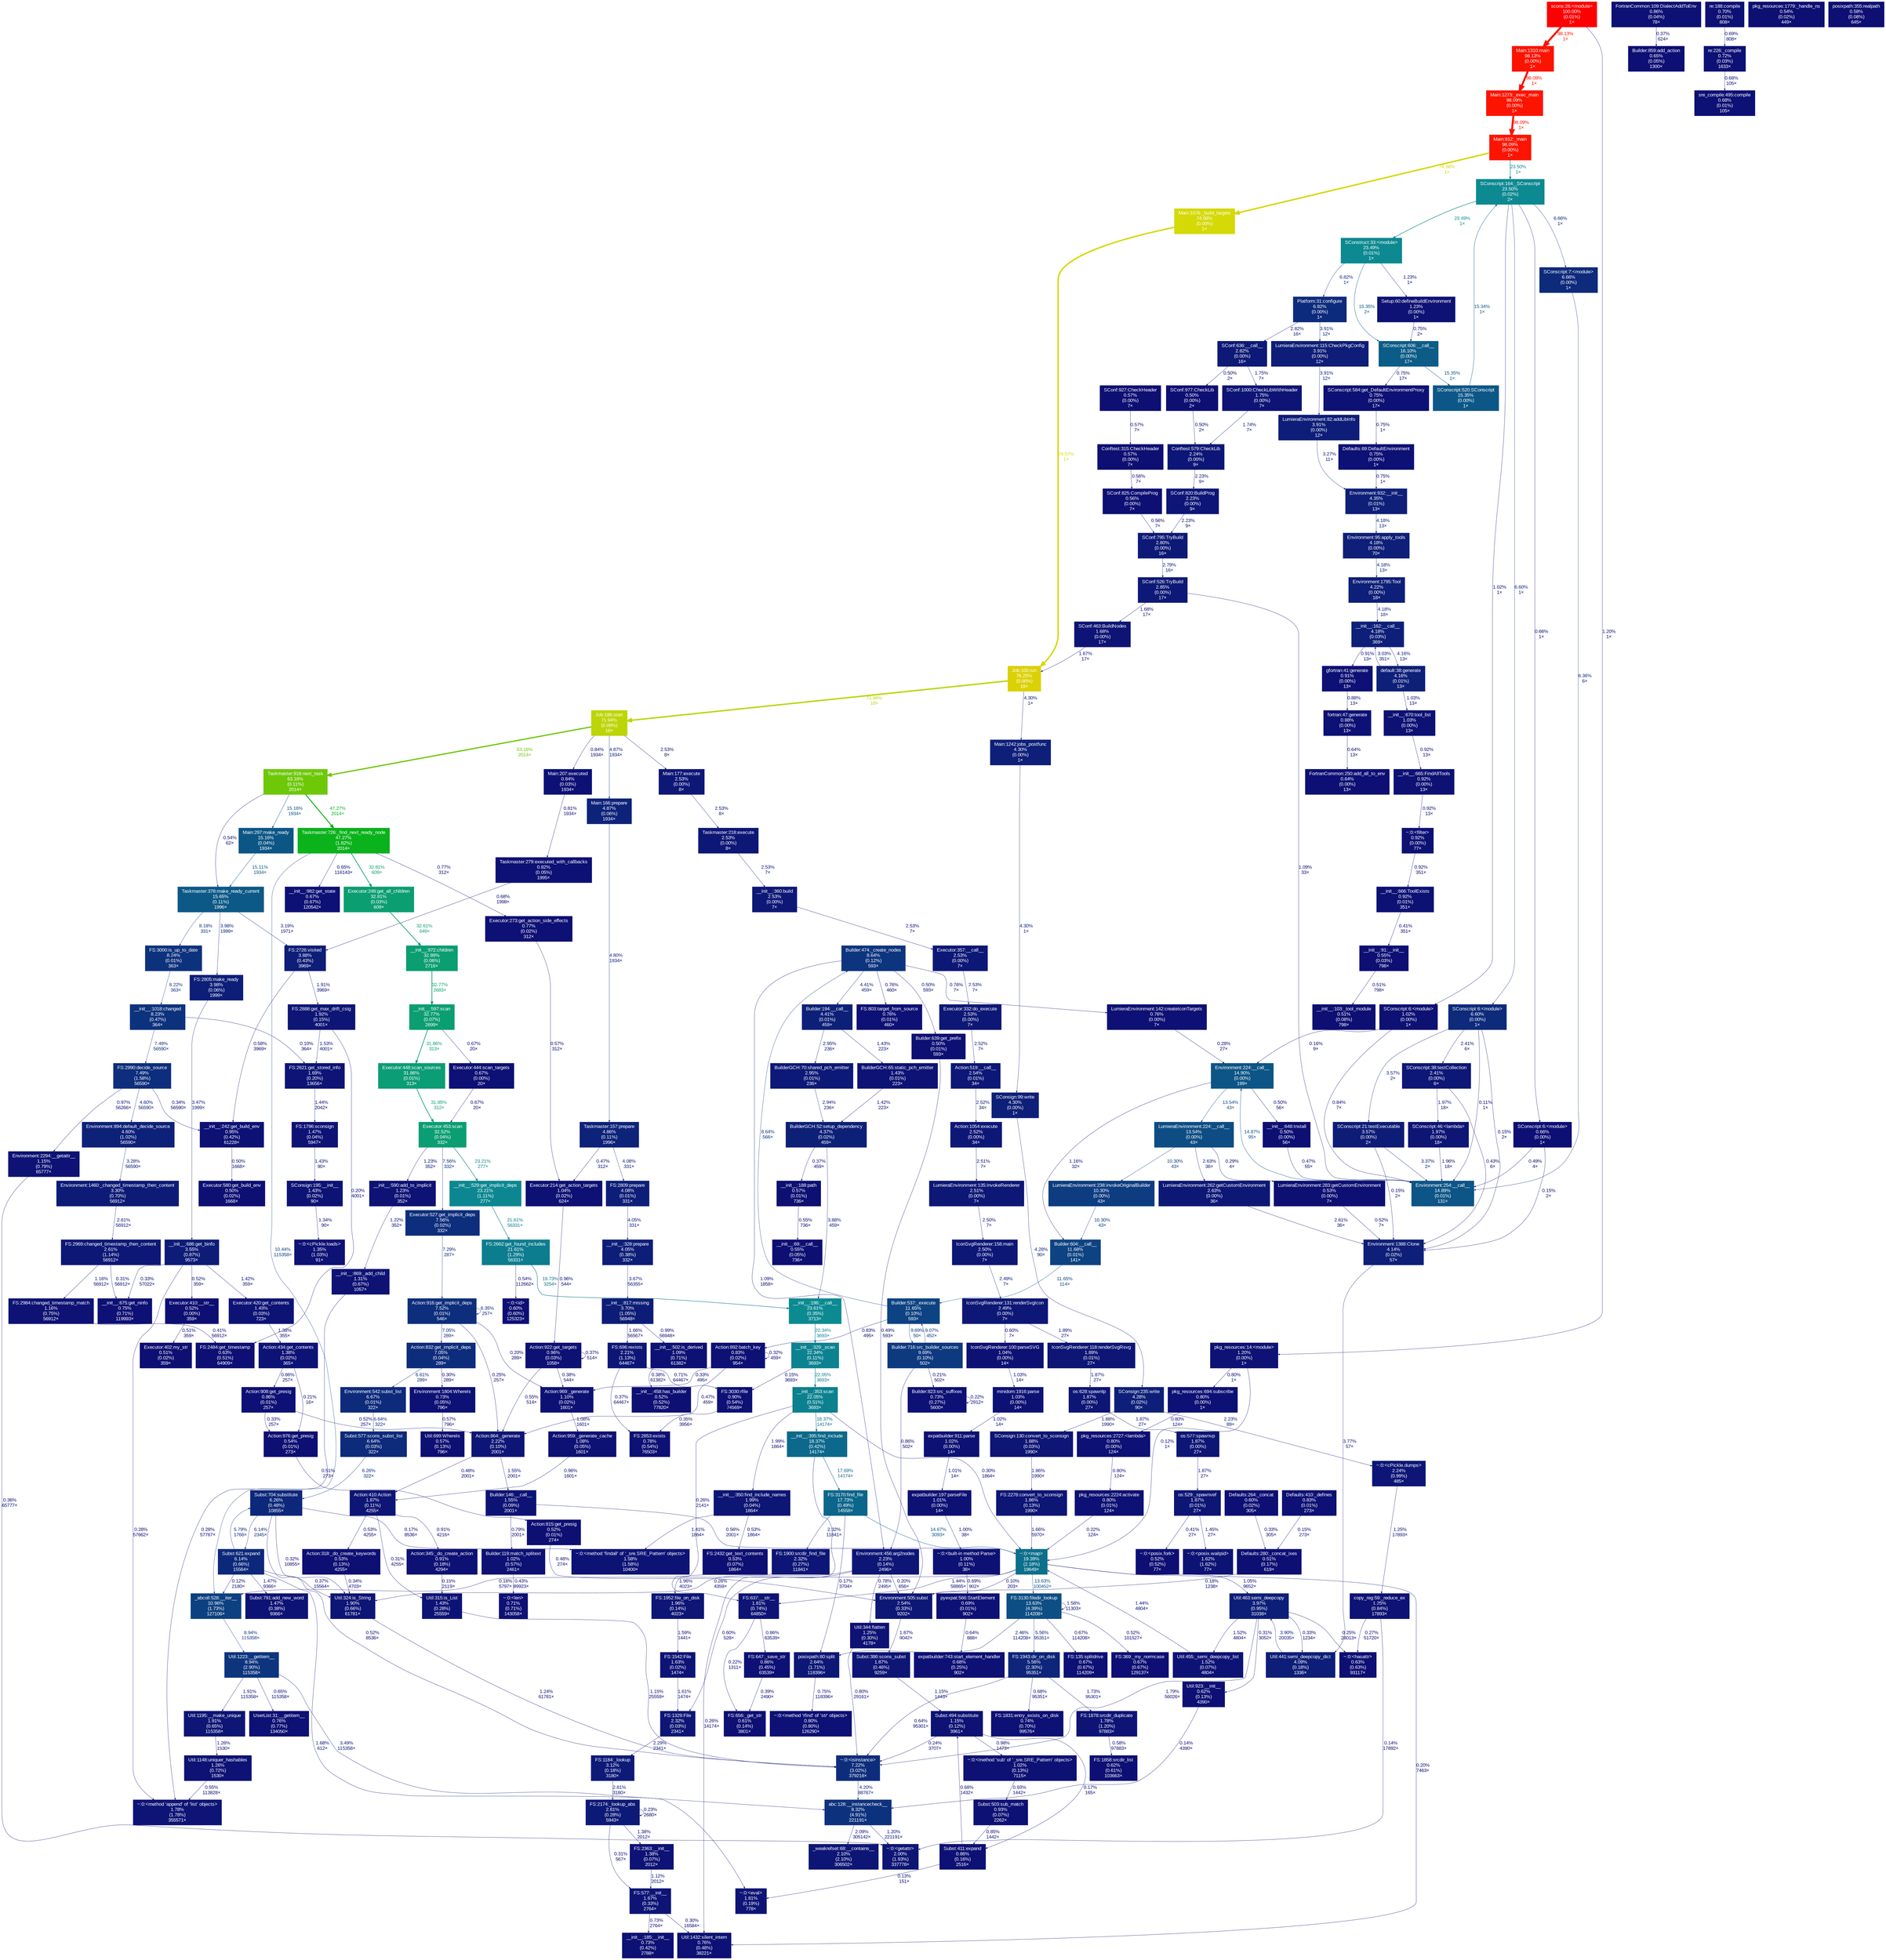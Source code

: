 digraph {
	graph [ranksep=0.25, fontname=Arial, nodesep=0.125];
	node [fontname=Arial, style=filled, height=0, width=0, shape=box, fontcolor=white];
	edge [fontname=Arial];
	0 [color="#0d1976", fontcolor="#ffffff", fontsize="10.00", label="FS:2174:_lookup_abs\n2.81%\n(0.28%)\n5943×"];
	0 -> 0 [color="#0d0e73", label="0.23%\n2680×", arrowsize="0.35", fontsize="10.00", fontcolor="#0d0e73", labeldistance="0.50", penwidth="0.50"];
	0 -> 1046 [color="#0d1275", label="1.38%\n2012×", arrowsize="0.35", fontsize="10.00", fontcolor="#0d1275", labeldistance="0.50", penwidth="0.50"];
	0 -> 924 [color="#0d0e73", label="0.31%\n567×", arrowsize="0.35", fontsize="10.00", fontcolor="#0d0e73", labeldistance="0.50", penwidth="0.50"];
	1 [color="#0d1a77", fontcolor="#ffffff", fontsize="10.00", label="FS:1184:_lookup\n3.12%\n(0.18%)\n3180×"];
	1 -> 0 [color="#0d1976", label="2.81%\n3180×", arrowsize="0.35", fontsize="10.00", fontcolor="#0d1976", labeldistance="0.50", penwidth="0.50"];
	3 [color="#0d1074", fontcolor="#ffffff", fontsize="10.00", label="Taskmaster:279:executed_with_callbacks\n0.82%\n(0.05%)\n1995×"];
	3 -> 243 [color="#0d1074", label="0.68%\n1998×", arrowsize="0.35", fontsize="10.00", fontcolor="#0d1074", labeldistance="0.50", penwidth="0.50"];
	9 [color="#0ab21c", fontcolor="#ffffff", fontsize="10.00", label="Taskmaster:726:_find_next_ready_node\n47.27%\n(1.82%)\n2014×"];
	9 -> 520 [color="#0d1074", label="0.77%\n312×", arrowsize="0.35", fontsize="10.00", fontcolor="#0d1074", labeldistance="0.50", penwidth="0.50"];
	9 -> 1034 [color="#0b9e70", label="32.81%\n609×", arrowsize="0.57", fontsize="10.00", fontcolor="#0b9e70", labeldistance="1.31", penwidth="1.31"];
	9 -> 1009 [color="#0d0f74", label="0.65%\n116143×", arrowsize="0.35", fontsize="10.00", fontcolor="#0d0f74", labeldistance="0.50", penwidth="0.50"];
	9 -> 554 [color="#0d3d80", label="10.44%\n115358×", arrowsize="0.35", fontsize="10.00", fontcolor="#0d3d80", labeldistance="0.50", penwidth="0.50"];
	14 [color="#0d0f73", fontcolor="#ffffff", fontsize="10.00", label="Util:699:WhereIs\n0.57%\n(0.13%)\n796×"];
	15 [color="#0d1074", fontcolor="#ffffff", fontsize="10.00", label="Environment:1804:WhereIs\n0.73%\n(0.05%)\n796×"];
	15 -> 14 [color="#0d0f73", label="0.57%\n796×", arrowsize="0.35", fontsize="10.00", fontcolor="#0d0f73", labeldistance="0.50", penwidth="0.50"];
	17 [color="#0d1174", fontcolor="#ffffff", fontsize="10.00", label="__init__:666:ToolExists\n0.92%\n(0.01%)\n351×"];
	17 -> 1432 [color="#0d0e73", label="0.41%\n351×", arrowsize="0.35", fontsize="10.00", fontcolor="#0d0e73", labeldistance="0.50", penwidth="0.50"];
	20 [color="#0d1074", fontcolor="#ffffff", fontsize="10.00", label="Action:892:batch_key\n0.83%\n(0.02%)\n954×"];
	20 -> 386 [color="#0d0e73", label="0.33%\n495×", arrowsize="0.35", fontsize="10.00", fontcolor="#0d0e73", labeldistance="0.50", penwidth="0.50"];
	20 -> 1131 [color="#0d0f73", label="0.47%\n459×", arrowsize="0.35", fontsize="10.00", fontcolor="#0d0f73", labeldistance="0.50", penwidth="0.50"];
	20 -> 20 [color="#0d0e73", label="0.32%\n459×", arrowsize="0.35", fontsize="10.00", fontcolor="#0d0e73", labeldistance="0.50", penwidth="0.50"];
	21 [color="#0d4382", fontcolor="#ffffff", fontsize="10.00", label="Builder:537:_execute\n11.65%\n(0.10%)\n593×"];
	21 -> 259 [color="#0d397f", label="9.69%\n50×", arrowsize="0.35", fontsize="10.00", fontcolor="#0d397f", labeldistance="0.50", penwidth="0.50"];
	21 -> 20 [color="#0d1074", label="0.83%\n495×", arrowsize="0.35", fontsize="10.00", fontcolor="#0d1074", labeldistance="0.50", penwidth="0.50"];
	21 -> 25 [color="#0d347e", label="8.64%\n566×", arrowsize="0.35", fontsize="10.00", fontcolor="#0d347e", labeldistance="0.50", penwidth="0.50"];
	22 [color="#0d1d78", fontcolor="#ffffff", fontsize="10.00", label="LumieraEnvironment:115:CheckPkgConfig\n3.91%\n(0.00%)\n12×"];
	22 -> 164 [color="#0d1d78", label="3.91%\n12×", arrowsize="0.35", fontsize="10.00", fontcolor="#0d1d78", labeldistance="0.50", penwidth="0.50"];
	23 [color="#0d2b7c", fontcolor="#ffffff", fontsize="10.00", label="Platform:31:configure\n6.82%\n(0.00%)\n1×"];
	23 -> 22 [color="#0d1d78", label="3.91%\n12×", arrowsize="0.35", fontsize="10.00", fontcolor="#0d1d78", labeldistance="0.50", penwidth="0.50"];
	23 -> 188 [color="#0d1976", label="2.82%\n16×", arrowsize="0.35", fontsize="10.00", fontcolor="#0d1976", labeldistance="0.50", penwidth="0.50"];
	25 [color="#0d347e", fontcolor="#ffffff", fontsize="10.00", label="Builder:474:_create_nodes\n8.64%\n(0.12%)\n593×"];
	25 -> 714 [color="#0d1074", label="0.76%\n7×", arrowsize="0.35", fontsize="10.00", fontcolor="#0d1074", labeldistance="0.50", penwidth="0.50"];
	25 -> 273 [color="#0d1174", label="1.09%\n1858×", arrowsize="0.35", fontsize="10.00", fontcolor="#0d1174", labeldistance="0.50", penwidth="0.50"];
	25 -> 180 [color="#0d1074", label="0.76%\n460×", arrowsize="0.35", fontsize="10.00", fontcolor="#0d1074", labeldistance="0.50", penwidth="0.50"];
	25 -> 415 [color="#0d0f73", label="0.50%\n593×", arrowsize="0.35", fontsize="10.00", fontcolor="#0d0f73", labeldistance="0.50", penwidth="0.50"];
	25 -> 351 [color="#0d2078", label="4.41%\n459×", arrowsize="0.35", fontsize="10.00", fontcolor="#0d2078", labeldistance="0.50", penwidth="0.50"];
	34 [color="#0d287b", fontcolor="#ffffff", fontsize="10.00", label="Subst:621:expand\n6.14%\n(0.66%)\n15564×"];
	34 -> 354 [color="#0d1375", label="1.47%\n9366×", arrowsize="0.35", fontsize="10.00", fontcolor="#0d1375", labeldistance="0.50", penwidth="0.50"];
	34 -> 555 [color="#0d267a", label="5.79%\n1766×", arrowsize="0.35", fontsize="10.00", fontcolor="#0d267a", labeldistance="0.50", penwidth="0.50"];
	34 -> 1743 [color="#0d0e73", label="0.37%\n15564×", arrowsize="0.35", fontsize="10.00", fontcolor="#0d0e73", labeldistance="0.50", penwidth="0.50"];
	34 -> 554 [color="#0d0d73", label="0.12%\n2180×", arrowsize="0.35", fontsize="10.00", fontcolor="#0d0d73", labeldistance="0.50", penwidth="0.50"];
	34 -> 564 [color="#0d1475", label="1.68%\n612×", arrowsize="0.35", fontsize="10.00", fontcolor="#0d1475", labeldistance="0.50", penwidth="0.50"];
	42 [color="#0d2279", fontcolor="#ffffff", fontsize="10.00", label="Taskmaster:157:prepare\n4.86%\n(0.11%)\n1996×"];
	42 -> 1144 [color="#0d0f73", label="0.47%\n312×", arrowsize="0.35", fontsize="10.00", fontcolor="#0d0f73", labeldistance="0.50", penwidth="0.50"];
	42 -> 318 [color="#0d1e78", label="4.08%\n331×", arrowsize="0.35", fontsize="10.00", fontcolor="#0d1e78", labeldistance="0.50", penwidth="0.50"];
	43 [color="#0d2279", fontcolor="#ffffff", fontsize="10.00", label="Main:166:prepare\n4.87%\n(0.06%)\n1934×"];
	43 -> 42 [color="#0d2179", label="4.80%\n1934×", arrowsize="0.35", fontsize="10.00", fontcolor="#0d2179", labeldistance="0.50", penwidth="0.50"];
	44 [color="#bcd506", fontcolor="#ffffff", fontsize="10.00", label="Job:186:start\n71.94%\n(0.09%)\n18×"];
	44 -> 966 [color="#0d1776", label="2.53%\n8×", arrowsize="0.35", fontsize="10.00", fontcolor="#0d1776", labeldistance="0.50", penwidth="0.50"];
	44 -> 43 [color="#0d2279", label="4.87%\n1934×", arrowsize="0.35", fontsize="10.00", fontcolor="#0d2279", labeldistance="0.50", penwidth="0.50"];
	44 -> 302 [color="#6dc808", label="63.16%\n2014×", arrowsize="0.79", fontsize="10.00", fontcolor="#6dc808", labeldistance="2.53", penwidth="2.53"];
	44 -> 248 [color="#0d1074", label="0.84%\n1934×", arrowsize="0.35", fontsize="10.00", fontcolor="#0d1074", labeldistance="0.50", penwidth="0.50"];
	55 [color="#0d1976", fontcolor="#ffffff", fontsize="10.00", label="SConf:526:TryBuild\n2.85%\n(0.00%)\n17×"];
	55 -> 1250 [color="#0d1174", label="1.09%\n33×", arrowsize="0.35", fontsize="10.00", fontcolor="#0d1174", labeldistance="0.50", penwidth="0.50"];
	55 -> 363 [color="#0d1475", label="1.68%\n17×", arrowsize="0.35", fontsize="10.00", fontcolor="#0d1475", labeldistance="0.50", penwidth="0.50"];
	92 [color="#0d2e7c", fontcolor="#ffffff", fontsize="10.00", label="Executor:527:get_implicit_deps\n7.56%\n(0.02%)\n332×"];
	92 -> 934 [color="#0d2d7c", label="7.29%\n287×", arrowsize="0.35", fontsize="10.00", fontcolor="#0d2d7c", labeldistance="0.50", penwidth="0.50"];
	94 [color="#0d1174", fontcolor="#ffffff", fontsize="10.00", label="~:0:<filter>\n0.92%\n(0.00%)\n77×"];
	94 -> 17 [color="#0d1174", label="0.92%\n351×", arrowsize="0.35", fontsize="10.00", fontcolor="#0d1174", labeldistance="0.50", penwidth="0.50"];
	106 [color="#fc1400", fontcolor="#ffffff", fontsize="10.00", label="Main:812:_main\n98.09%\n(0.00%)\n1×"];
	106 -> 362 [color="#0c8991", label="23.50%\n1×", arrowsize="0.48", fontsize="10.00", fontcolor="#0c8991", labeldistance="0.94", penwidth="0.94"];
	106 -> 633 [color="#d5d906", label="74.58%\n1×", arrowsize="0.86", fontsize="10.00", fontcolor="#d5d906", labeldistance="2.98", penwidth="2.98"];
	107 [color="#0d1776", fontcolor="#ffffff", fontsize="10.00", label="IconSvgRenderer:131:renderSvgIcon\n2.49%\n(0.00%)\n7×"];
	107 -> 777 [color="#0d0f74", label="0.60%\n7×", arrowsize="0.35", fontsize="10.00", fontcolor="#0d0f74", labeldistance="0.50", penwidth="0.50"];
	107 -> 527 [color="#0d1575", label="1.89%\n27×", arrowsize="0.35", fontsize="10.00", fontcolor="#0d1575", labeldistance="0.50", penwidth="0.50"];
	108 [color="#0d1776", fontcolor="#ffffff", fontsize="10.00", label="IconSvgRenderer:158:main\n2.50%\n(0.00%)\n7×"];
	108 -> 107 [color="#0d1776", label="2.49%\n7×", arrowsize="0.35", fontsize="10.00", fontcolor="#0d1776", labeldistance="0.50", penwidth="0.50"];
	116 [color="#0d0f74", fontcolor="#ffffff", fontsize="10.00", label="Util:923:__init__\n0.62%\n(0.13%)\n4390×"];
	116 -> 731 [color="#0d0d73", label="0.14%\n4390×", arrowsize="0.35", fontsize="10.00", fontcolor="#0d0d73", labeldistance="0.50", penwidth="0.50"];
	124 [color="#0d1074", fontcolor="#ffffff", fontsize="10.00", label="FortranCommon:109:DialectAddToEnv\n0.86%\n(0.04%)\n78×"];
	124 -> 341 [color="#0d0e73", label="0.37%\n624×", arrowsize="0.35", fontsize="10.00", fontcolor="#0d0e73", labeldistance="0.50", penwidth="0.50"];
	126 [color="#0d1e78", fontcolor="#ffffff", fontsize="10.00", label="Util:463:semi_deepcopy\n3.97%\n(0.95%)\n31038×"];
	126 -> 678 [color="#0d1375", label="1.52%\n4804×", arrowsize="0.35", fontsize="10.00", fontcolor="#0d1375", labeldistance="0.50", penwidth="0.50"];
	126 -> 1640 [color="#0d0e73", label="0.25%\n28013×", arrowsize="0.35", fontsize="10.00", fontcolor="#0d0e73", labeldistance="0.50", penwidth="0.50"];
	126 -> 1583 [color="#0d1475", label="1.79%\n56026×", arrowsize="0.35", fontsize="10.00", fontcolor="#0d1475", labeldistance="0.50", penwidth="0.50"];
	126 -> 116 [color="#0d0e73", label="0.31%\n3052×", arrowsize="0.35", fontsize="10.00", fontcolor="#0d0e73", labeldistance="0.50", penwidth="0.50"];
	126 -> 1176 [color="#0d0e73", label="0.33%\n1234×", arrowsize="0.35", fontsize="10.00", fontcolor="#0d0e73", labeldistance="0.50", penwidth="0.50"];
	128 [color="#0d1074", fontcolor="#ffffff", fontsize="10.00", label="gfortran:41:generate\n0.91%\n(0.00%)\n13×"];
	128 -> 523 [color="#0d1074", label="0.88%\n13×", arrowsize="0.35", fontsize="10.00", fontcolor="#0d1074", labeldistance="0.50", penwidth="0.50"];
	148 [color="#0d1f78", fontcolor="#ffffff", fontsize="10.00", label="__init__:162:__call__\n4.18%\n(0.03%)\n369×"];
	148 -> 128 [color="#0d1074", label="0.91%\n13×", arrowsize="0.35", fontsize="10.00", fontcolor="#0d1074", labeldistance="0.50", penwidth="0.50"];
	148 -> 599 [color="#0d1f78", label="4.16%\n13×", arrowsize="0.35", fontsize="10.00", fontcolor="#0d1f78", labeldistance="0.50", penwidth="0.50"];
	155 [color="#fc1300", fontcolor="#ffffff", fontsize="10.00", label="Main:1310:main\n98.13%\n(0.00%)\n1×"];
	155 -> 536 [color="#fc1400", label="98.09%\n1×", arrowsize="0.99", fontsize="10.00", fontcolor="#fc1400", labeldistance="3.92", penwidth="3.92"];
	164 [color="#0d1d78", fontcolor="#ffffff", fontsize="10.00", label="LumieraEnvironment:82:addLibInfo\n3.91%\n(0.00%)\n12×"];
	164 -> 745 [color="#0d1b77", label="3.27%\n11×", arrowsize="0.35", fontsize="10.00", fontcolor="#0d1b77", labeldistance="0.50", penwidth="0.50"];
	170 [color="#0d1c77", fontcolor="#ffffff", fontsize="10.00", label="__init__:686:get_binfo\n3.55%\n(0.87%)\n9573×"];
	170 -> 964 [color="#0d1375", label="1.42%\n359×", arrowsize="0.35", fontsize="10.00", fontcolor="#0d1375", labeldistance="0.50", penwidth="0.50"];
	170 -> 1926 [color="#0d0e73", label="0.28%\n57662×", arrowsize="0.35", fontsize="10.00", fontcolor="#0d0e73", labeldistance="0.50", penwidth="0.50"];
	170 -> 449 [color="#0d0e73", label="0.33%\n57022×", arrowsize="0.35", fontsize="10.00", fontcolor="#0d0e73", labeldistance="0.50", penwidth="0.50"];
	170 -> 470 [color="#0d0f73", label="0.52%\n359×", arrowsize="0.35", fontsize="10.00", fontcolor="#0d0f73", labeldistance="0.50", penwidth="0.50"];
	174 [color="#0d1074", fontcolor="#ffffff", fontsize="10.00", label="sre_compile:495:compile\n0.68%\n(0.01%)\n105×"];
	180 [color="#0d1074", fontcolor="#ffffff", fontsize="10.00", label="FS:803:target_from_source\n0.76%\n(0.01%)\n460×"];
	187 [color="#0d1475", fontcolor="#ffffff", fontsize="10.00", label="SConf:1000:CheckLibWithHeader\n1.75%\n(0.00%)\n7×"];
	187 -> 786 [color="#0d1475", label="1.74%\n7×", arrowsize="0.35", fontsize="10.00", fontcolor="#0d1475", labeldistance="0.50", penwidth="0.50"];
	188 [color="#0d1976", fontcolor="#ffffff", fontsize="10.00", label="SConf:636:__call__\n2.82%\n(0.00%)\n16×"];
	188 -> 1005 [color="#0d0f73", label="0.50%\n2×", arrowsize="0.35", fontsize="10.00", fontcolor="#0d0f73", labeldistance="0.50", penwidth="0.50"];
	188 -> 187 [color="#0d1475", label="1.75%\n7×", arrowsize="0.35", fontsize="10.00", fontcolor="#0d1475", labeldistance="0.50", penwidth="0.50"];
	190 [color="#0d1074", fontcolor="#ffffff", fontsize="10.00", label="Builder:823:src_suffixes\n0.73%\n(0.27%)\n5600×"];
	190 -> 190 [color="#0d0e73", label="0.22%\n2912×", arrowsize="0.35", fontsize="10.00", fontcolor="#0d0e73", labeldistance="0.50", penwidth="0.50"];
	196 [color="#0d0f73", fontcolor="#ffffff", fontsize="10.00", label="__init__:188:path\n0.57%\n(0.01%)\n736×"];
	196 -> 1285 [color="#0d0f73", label="0.55%\n736×", arrowsize="0.35", fontsize="10.00", fontcolor="#0d0f73", labeldistance="0.50", penwidth="0.50"];
	197 [color="#0d2078", fontcolor="#ffffff", fontsize="10.00", label="BuilderGCH:52:setup_dependency\n4.37%\n(0.02%)\n459×"];
	197 -> 609 [color="#0d1d78", label="3.88%\n459×", arrowsize="0.35", fontsize="10.00", fontcolor="#0d1d78", labeldistance="0.50", penwidth="0.50"];
	197 -> 196 [color="#0d0e73", label="0.37%\n459×", arrowsize="0.35", fontsize="10.00", fontcolor="#0d0e73", labeldistance="0.50", penwidth="0.50"];
	212 [color="#0d1074", fontcolor="#ffffff", fontsize="10.00", label="expatbuilder:743:start_element_handler\n0.68%\n(0.25%)\n902×"];
	228 [color="#0d1274", fontcolor="#ffffff", fontsize="10.00", label="Setup:60:defineBuildEnvironment\n1.23%\n(0.00%)\n1×"];
	228 -> 591 [color="#0d1074", label="0.75%\n2×", arrowsize="0.35", fontsize="10.00", fontcolor="#0d1074", labeldistance="0.50", penwidth="0.50"];
	239 [color="#0d0f73", fontcolor="#ffffff", fontsize="10.00", label="__init__:458:has_builder\n0.52%\n(0.52%)\n77820×"];
	242 [color="#0c5987", fontcolor="#ffffff", fontsize="10.00", label="Taskmaster:378:make_ready_current\n15.65%\n(0.11%)\n1996×"];
	242 -> 1063 [color="#0d327d", label="8.18%\n331×", arrowsize="0.35", fontsize="10.00", fontcolor="#0d327d", labeldistance="0.50", penwidth="0.50"];
	242 -> 944 [color="#0d1e78", label="3.98%\n1999×", arrowsize="0.35", fontsize="10.00", fontcolor="#0d1e78", labeldistance="0.50", penwidth="0.50"];
	242 -> 243 [color="#0d1a77", label="3.19%\n1971×", arrowsize="0.35", fontsize="10.00", fontcolor="#0d1a77", labeldistance="0.50", penwidth="0.50"];
	243 [color="#0d1d78", fontcolor="#ffffff", fontsize="10.00", label="FS:2726:visited\n3.88%\n(0.43%)\n3969×"];
	243 -> 800 [color="#0d1575", label="1.91%\n3969×", arrowsize="0.35", fontsize="10.00", fontcolor="#0d1575", labeldistance="0.50", penwidth="0.50"];
	243 -> 301 [color="#0d0f73", label="0.58%\n3969×", arrowsize="0.35", fontsize="10.00", fontcolor="#0d0f73", labeldistance="0.50", penwidth="0.50"];
	245 [color="#0b9e70", fontcolor="#ffffff", fontsize="10.00", label="__init__:597:scan\n32.77%\n(0.07%)\n2699×"];
	245 -> 1508 [color="#0b9d75", label="31.86%\n313×", arrowsize="0.56", fontsize="10.00", fontcolor="#0b9d75", labeldistance="1.27", penwidth="1.27"];
	245 -> 1143 [color="#0d1074", label="0.67%\n20×", arrowsize="0.35", fontsize="10.00", fontcolor="#0d1074", labeldistance="0.50", penwidth="0.50"];
	246 [color="#0d1174", fontcolor="#ffffff", fontsize="10.00", label="__init__:502:is_derived\n1.09%\n(0.71%)\n61382×"];
	246 -> 239 [color="#0d0e73", label="0.38%\n61382×", arrowsize="0.35", fontsize="10.00", fontcolor="#0d0e73", labeldistance="0.50", penwidth="0.50"];
	247 [color="#0d327d", fontcolor="#ffffff", fontsize="10.00", label="__init__:1018:changed\n8.23%\n(0.47%)\n364×"];
	247 -> 561 [color="#0d0d73", label="0.10%\n364×", arrowsize="0.35", fontsize="10.00", fontcolor="#0d0d73", labeldistance="0.50", penwidth="0.50"];
	247 -> 356 [color="#0d2e7c", label="7.49%\n56590×", arrowsize="0.35", fontsize="10.00", fontcolor="#0d2e7c", labeldistance="0.50", penwidth="0.50"];
	248 [color="#0d1074", fontcolor="#ffffff", fontsize="10.00", label="Main:207:executed\n0.84%\n(0.03%)\n1934×"];
	248 -> 3 [color="#0d1074", label="0.81%\n1934×", arrowsize="0.35", fontsize="10.00", fontcolor="#0d1074", labeldistance="0.50", penwidth="0.50"];
	259 [color="#0d397f", fontcolor="#ffffff", fontsize="10.00", label="Builder:716:src_builder_sources\n9.69%\n(0.10%)\n502×"];
	259 -> 273 [color="#0d1074", label="0.86%\n502×", arrowsize="0.35", fontsize="10.00", fontcolor="#0d1074", labeldistance="0.50", penwidth="0.50"];
	259 -> 21 [color="#0d367e", label="9.07%\n452×", arrowsize="0.35", fontsize="10.00", fontcolor="#0d367e", labeldistance="0.50", penwidth="0.50"];
	259 -> 190 [color="#0d0e73", label="0.21%\n502×", arrowsize="0.35", fontsize="10.00", fontcolor="#0d0e73", labeldistance="0.50", penwidth="0.50"];
	261 [color="#0d1174", fontcolor="#ffffff", fontsize="10.00", label="~:0:<built-in method Parse>\n1.00%\n(0.11%)\n38×"];
	261 -> 643 [color="#0d1074", label="0.69%\n902×", arrowsize="0.35", fontsize="10.00", fontcolor="#0d1074", labeldistance="0.50", penwidth="0.50"];
	262 [color="#0b9e70", fontcolor="#ffffff", fontsize="10.00", label="__init__:972:children\n32.89%\n(0.06%)\n2716×"];
	262 -> 245 [color="#0b9e70", label="32.77%\n2683×", arrowsize="0.57", fontsize="10.00", fontcolor="#0b9e70", labeldistance="1.31", penwidth="1.31"];
	269 [color="#0d2a7b", fontcolor="#ffffff", fontsize="10.00", label="SConscript:6:<module>\n6.60%\n(0.00%)\n1×"];
	269 -> 418 [color="#0d1c77", label="3.57%\n2×", arrowsize="0.35", fontsize="10.00", fontcolor="#0d1c77", labeldistance="0.50", penwidth="0.50"];
	269 -> 739 [color="#0d0d73", label="0.15%\n2×", arrowsize="0.35", fontsize="10.00", fontcolor="#0d0d73", labeldistance="0.50", penwidth="0.50"];
	269 -> 1250 [color="#0d0d73", label="0.11%\n1×", arrowsize="0.35", fontsize="10.00", fontcolor="#0d0d73", labeldistance="0.50", penwidth="0.50"];
	269 -> 1016 [color="#0d1776", label="2.41%\n6×", arrowsize="0.35", fontsize="10.00", fontcolor="#0d1776", labeldistance="0.50", penwidth="0.50"];
	273 [color="#0d1676", fontcolor="#ffffff", fontsize="10.00", label="Environment:456:arg2nodes\n2.23%\n(0.14%)\n2496×"];
	273 -> 556 [color="#0d1074", label="0.78%\n2495×", arrowsize="0.35", fontsize="10.00", fontcolor="#0d1074", labeldistance="0.50", penwidth="0.50"];
	273 -> 397 [color="#0d0e73", label="0.20%\n656×", arrowsize="0.35", fontsize="10.00", fontcolor="#0d0e73", labeldistance="0.50", penwidth="0.50"];
	273 -> 1041 [color="#0d0f74", label="0.60%\n528×", arrowsize="0.35", fontsize="10.00", fontcolor="#0d0f74", labeldistance="0.50", penwidth="0.50"];
	273 -> 1743 [color="#0d0e73", label="0.26%\n4359×", arrowsize="0.35", fontsize="10.00", fontcolor="#0d0e73", labeldistance="0.50", penwidth="0.50"];
	282 [color="#0c808f", fontcolor="#ffffff", fontsize="10.00", label="__init__:353:scan\n22.05%\n(0.51%)\n3693×"];
	282 -> 709 [color="#0d0e73", label="0.26%\n2141×", arrowsize="0.35", fontsize="10.00", fontcolor="#0d0e73", labeldistance="0.50", penwidth="0.50"];
	282 -> 398 [color="#0d0e73", label="0.30%\n1864×", arrowsize="0.35", fontsize="10.00", fontcolor="#0d0e73", labeldistance="0.50", penwidth="0.50"];
	282 -> 952 [color="#0d1575", label="1.99%\n1864×", arrowsize="0.35", fontsize="10.00", fontcolor="#0d1575", labeldistance="0.50", penwidth="0.50"];
	282 -> 1722 [color="#0c698b", label="18.37%\n14174×", arrowsize="0.43", fontsize="10.00", fontcolor="#0c698b", labeldistance="0.73", penwidth="0.73"];
	287 [color="#0c8991", fontcolor="#ffffff", fontsize="10.00", label="SConstruct:33:<module>\n23.49%\n(0.01%)\n1×"];
	287 -> 228 [color="#0d1274", label="1.23%\n1×", arrowsize="0.35", fontsize="10.00", fontcolor="#0d1274", labeldistance="0.50", penwidth="0.50"];
	287 -> 591 [color="#0c5787", label="15.35%\n2×", arrowsize="0.39", fontsize="10.00", fontcolor="#0c5787", labeldistance="0.61", penwidth="0.61"];
	287 -> 23 [color="#0d2b7c", label="6.82%\n1×", arrowsize="0.35", fontsize="10.00", fontcolor="#0d2b7c", labeldistance="0.50", penwidth="0.50"];
	296 [color="#0d1274", fontcolor="#ffffff", fontsize="10.00", label="pkg_resources:14:<module>\n1.20%\n(0.00%)\n1×"];
	296 -> 398 [color="#0d0d73", label="0.12%\n1×", arrowsize="0.35", fontsize="10.00", fontcolor="#0d0d73", labeldistance="0.50", penwidth="0.50"];
	296 -> 587 [color="#0d1074", label="0.80%\n1×", arrowsize="0.35", fontsize="10.00", fontcolor="#0d1074", labeldistance="0.50", penwidth="0.50"];
	301 [color="#0d1174", fontcolor="#ffffff", fontsize="10.00", label="__init__:242:get_build_env\n0.95%\n(0.42%)\n61228×"];
	301 -> 929 [color="#0d0f73", label="0.50%\n1668×", arrowsize="0.35", fontsize="10.00", fontcolor="#0d0f73", labeldistance="0.50", penwidth="0.50"];
	302 [color="#6dc808", fontcolor="#ffffff", fontsize="10.00", label="Taskmaster:918:next_task\n63.16%\n(0.11%)\n2014×"];
	302 -> 9 [color="#0ab21c", label="47.27%\n2014×", arrowsize="0.69", fontsize="10.00", fontcolor="#0ab21c", labeldistance="1.89", penwidth="1.89"];
	302 -> 242 [color="#0d0f73", label="0.54%\n62×", arrowsize="0.35", fontsize="10.00", fontcolor="#0d0f73", labeldistance="0.50", penwidth="0.50"];
	302 -> 1786 [color="#0c5686", label="15.16%\n1934×", arrowsize="0.39", fontsize="10.00", fontcolor="#0c5686", labeldistance="0.61", penwidth="0.61"];
	303 [color="#0d1776", fontcolor="#ffffff", fontsize="10.00", label="__init__:360:build\n2.53%\n(0.00%)\n7×"];
	303 -> 972 [color="#0d1776", label="2.53%\n7×", arrowsize="0.35", fontsize="10.00", fontcolor="#0d1776", labeldistance="0.50", penwidth="0.50"];
	313 [color="#0d1275", fontcolor="#ffffff", fontsize="10.00", label="Action:434:get_contents\n1.38%\n(0.02%)\n365×"];
	313 -> 1585 [color="#0d1074", label="0.86%\n257×", arrowsize="0.35", fontsize="10.00", fontcolor="#0d1074", labeldistance="0.50", penwidth="0.50"];
	313 -> 1393 [color="#0d0e73", label="0.21%\n16×", arrowsize="0.35", fontsize="10.00", fontcolor="#0d0e73", labeldistance="0.50", penwidth="0.50"];
	316 [color="#0d0f74", fontcolor="#ffffff", fontsize="10.00", label="FS:656:_get_str\n0.61%\n(0.14%)\n3801×"];
	317 [color="#0d1d77", fontcolor="#ffffff", fontsize="10.00", label="__init__:817:missing\n3.70%\n(1.05%)\n56948×"];
	317 -> 603 [color="#0d1475", label="1.66%\n56567×", arrowsize="0.35", fontsize="10.00", fontcolor="#0d1475", labeldistance="0.50", penwidth="0.50"];
	317 -> 246 [color="#0d1174", label="0.99%\n56948×", arrowsize="0.35", fontsize="10.00", fontcolor="#0d1174", labeldistance="0.50", penwidth="0.50"];
	318 [color="#0d1e78", fontcolor="#ffffff", fontsize="10.00", label="FS:2809:prepare\n4.08%\n(0.01%)\n331×"];
	318 -> 994 [color="#0d1e78", label="4.05%\n331×", arrowsize="0.35", fontsize="10.00", fontcolor="#0d1e78", labeldistance="0.50", penwidth="0.50"];
	324 [color="#0d0f74", fontcolor="#ffffff", fontsize="10.00", label="~:0:<id>\n0.60%\n(0.60%)\n125323×"];
	327 [color="#0c7d8f", fontcolor="#ffffff", fontsize="10.00", label="FS:2662:get_found_includes\n21.61%\n(1.29%)\n56331×"];
	327 -> 609 [color="#0c718c", label="19.73%\n3254×", arrowsize="0.44", fontsize="10.00", fontcolor="#0c718c", labeldistance="0.79", penwidth="0.79"];
	327 -> 324 [color="#0d0f73", label="0.54%\n112662×", arrowsize="0.35", fontsize="10.00", fontcolor="#0d0f73", labeldistance="0.50", penwidth="0.50"];
	341 [color="#0d0f74", fontcolor="#ffffff", fontsize="10.00", label="Builder:859:add_action\n0.65%\n(0.05%)\n1300×"];
	346 [color="#0d1575", fontcolor="#ffffff", fontsize="10.00", label="Subst:386:scons_subst\n1.87%\n(0.46%)\n9259×"];
	346 -> 1419 [color="#0d1274", label="1.15%\n1443×", arrowsize="0.35", fontsize="10.00", fontcolor="#0d1274", labeldistance="0.50", penwidth="0.50"];
	351 [color="#0d2078", fontcolor="#ffffff", fontsize="10.00", label="Builder:194:__call__\n4.41%\n(0.01%)\n459×"];
	351 -> 910 [color="#0d1977", label="2.95%\n236×", arrowsize="0.35", fontsize="10.00", fontcolor="#0d1977", labeldistance="0.50", penwidth="0.50"];
	351 -> 911 [color="#0d1375", label="1.43%\n223×", arrowsize="0.35", fontsize="10.00", fontcolor="#0d1375", labeldistance="0.50", penwidth="0.50"];
	354 [color="#0d1375", fontcolor="#ffffff", fontsize="10.00", label="Subst:791:add_new_word\n1.47%\n(0.38%)\n9366×"];
	356 [color="#0d2e7c", fontcolor="#ffffff", fontsize="10.00", label="FS:2990:decide_source\n7.49%\n(1.58%)\n56590×"];
	356 -> 736 [color="#0d1174", label="0.97%\n56266×", arrowsize="0.35", fontsize="10.00", fontcolor="#0d1174", labeldistance="0.50", penwidth="0.50"];
	356 -> 1316 [color="#0d2179", label="4.60%\n56590×", arrowsize="0.35", fontsize="10.00", fontcolor="#0d2179", labeldistance="0.50", penwidth="0.50"];
	356 -> 301 [color="#0d0e73", label="0.34%\n56590×", arrowsize="0.35", fontsize="10.00", fontcolor="#0d0e73", labeldistance="0.50", penwidth="0.50"];
	358 [color="#ff0000", fontcolor="#ffffff", fontsize="10.00", label="scons:26:<module>\n100.00%\n(0.01%)\n1×"];
	358 -> 155 [color="#fc1300", label="98.13%\n1×", arrowsize="0.99", fontsize="10.00", fontcolor="#fc1300", labeldistance="3.93", penwidth="3.93"];
	358 -> 296 [color="#0d1274", label="1.20%\n1×", arrowsize="0.35", fontsize="10.00", fontcolor="#0d1274", labeldistance="0.50", penwidth="0.50"];
	362 [color="#0c8991", fontcolor="#ffffff", fontsize="10.00", label="SConscript:164:_SConscript\n23.50%\n(0.02%)\n2×"];
	362 -> 269 [color="#0d2a7b", label="6.60%\n1×", arrowsize="0.35", fontsize="10.00", fontcolor="#0d2a7b", labeldistance="0.50", penwidth="0.50"];
	362 -> 287 [color="#0c8991", label="23.49%\n1×", arrowsize="0.48", fontsize="10.00", fontcolor="#0c8991", labeldistance="0.94", penwidth="0.94"];
	362 -> 804 [color="#0d0f74", label="0.66%\n1×", arrowsize="0.35", fontsize="10.00", fontcolor="#0d0f74", labeldistance="0.50", penwidth="0.50"];
	362 -> 1217 [color="#0d1174", label="1.02%\n1×", arrowsize="0.35", fontsize="10.00", fontcolor="#0d1174", labeldistance="0.50", penwidth="0.50"];
	362 -> 607 [color="#0d2a7b", label="6.66%\n1×", arrowsize="0.35", fontsize="10.00", fontcolor="#0d2a7b", labeldistance="0.50", penwidth="0.50"];
	363 [color="#0d1475", fontcolor="#ffffff", fontsize="10.00", label="SConf:463:BuildNodes\n1.68%\n(0.00%)\n17×"];
	363 -> 1213 [color="#0d1475", label="1.67%\n17×", arrowsize="0.35", fontsize="10.00", fontcolor="#0d1475", labeldistance="0.50", penwidth="0.50"];
	365 [color="#0c5586", fontcolor="#ffffff", fontsize="10.00", label="Environment:224:__call__\n14.90%\n(0.00%)\n199×"];
	365 -> 1249 [color="#0d0f73", label="0.50%\n56×", arrowsize="0.35", fontsize="10.00", fontcolor="#0d0f73", labeldistance="0.50", penwidth="0.50"];
	365 -> 597 [color="#0d4d84", label="13.54%\n43×", arrowsize="0.37", fontsize="10.00", fontcolor="#0d4d84", labeldistance="0.54", penwidth="0.54"];
	365 -> 794 [color="#0d1274", label="1.16%\n32×", arrowsize="0.35", fontsize="10.00", fontcolor="#0d1274", labeldistance="0.50", penwidth="0.50"];
	374 [color="#0b9e72", fontcolor="#ffffff", fontsize="10.00", label="Executor:453:scan\n32.52%\n(0.04%)\n332×"];
	374 -> 834 [color="#0c8791", label="23.21%\n277×", arrowsize="0.48", fontsize="10.00", fontcolor="#0c8791", labeldistance="0.93", penwidth="0.93"];
	374 -> 1080 [color="#0d1274", label="1.23%\n352×", arrowsize="0.35", fontsize="10.00", fontcolor="#0d1274", labeldistance="0.50", penwidth="0.50"];
	374 -> 92 [color="#0d2e7c", label="7.56%\n332×", arrowsize="0.35", fontsize="10.00", fontcolor="#0d2e7c", labeldistance="0.50", penwidth="0.50"];
	385 [color="#0d1174", fontcolor="#ffffff", fontsize="10.00", label="Action:959:_generate_cache\n1.08%\n(0.05%)\n1601×"];
	385 -> 820 [color="#0d1174", label="0.96%\n1601×", arrowsize="0.35", fontsize="10.00", fontcolor="#0d1174", labeldistance="0.50", penwidth="0.50"];
	386 [color="#0d1174", fontcolor="#ffffff", fontsize="10.00", label="Action:969:_generate\n1.10%\n(0.02%)\n1601×"];
	386 -> 385 [color="#0d1174", label="1.08%\n1601×", arrowsize="0.35", fontsize="10.00", fontcolor="#0d1174", labeldistance="0.50", penwidth="0.50"];
	395 [color="#0d1074", fontcolor="#ffffff", fontsize="10.00", label="__init__:185:__init__\n0.73%\n(0.42%)\n2788×"];
	397 [color="#0d1776", fontcolor="#ffffff", fontsize="10.00", label="Environment:505:subst\n2.54%\n(0.33%)\n9202×"];
	397 -> 346 [color="#0d1575", label="1.87%\n9042×", arrowsize="0.35", fontsize="10.00", fontcolor="#0d1575", labeldistance="0.50", penwidth="0.50"];
	398 [color="#0c6f8c", fontcolor="#ffffff", fontsize="10.00", label="~:0:<map>\n19.39%\n(2.18%)\n19649×"];
	398 -> 397 [color="#0d0d73", label="0.10%\n203×", arrowsize="0.35", fontsize="10.00", fontcolor="#0d0d73", labeldistance="0.50", penwidth="0.50"];
	398 -> 422 [color="#0d4e84", label="13.63%\n100452×", arrowsize="0.37", fontsize="10.00", fontcolor="#0d4e84", labeldistance="0.55", penwidth="0.55"];
	398 -> 554 [color="#0d0d73", label="0.16%\n5797×", arrowsize="0.35", fontsize="10.00", fontcolor="#0d0d73", labeldistance="0.50", penwidth="0.50"];
	398 -> 709 [color="#0d1375", label="1.44%\n58865×", arrowsize="0.35", fontsize="10.00", fontcolor="#0d1375", labeldistance="0.50", penwidth="0.50"];
	398 -> 1632 [color="#0d0e73", label="0.20%\n7463×", arrowsize="0.35", fontsize="10.00", fontcolor="#0d0e73", labeldistance="0.50", penwidth="0.50"];
	398 -> 126 [color="#0d1174", label="1.05%\n9652×", arrowsize="0.35", fontsize="10.00", fontcolor="#0d1174", labeldistance="0.50", penwidth="0.50"];
	405 [color="#0d0f73", fontcolor="#ffffff", fontsize="10.00", label="Action:815:get_presig\n0.52%\n(0.01%)\n274×"];
	405 -> 397 [color="#0d0f73", label="0.48%\n274×", arrowsize="0.35", fontsize="10.00", fontcolor="#0d0f73", labeldistance="0.50", penwidth="0.50"];
	410 [color="#0d1f78", fontcolor="#ffffff", fontsize="10.00", label="Environment:1795:Tool\n4.22%\n(0.00%)\n18×"];
	410 -> 148 [color="#0d1f78", label="4.18%\n18×", arrowsize="0.35", fontsize="10.00", fontcolor="#0d1f78", labeldistance="0.50", penwidth="0.50"];
	411 [color="#0d1776", fontcolor="#ffffff", fontsize="10.00", label="LumieraEnvironment:135:invokeRenderer\n2.51%\n(0.00%)\n7×"];
	411 -> 108 [color="#0d1776", label="2.50%\n7×", arrowsize="0.35", fontsize="10.00", fontcolor="#0d1776", labeldistance="0.50", penwidth="0.50"];
	414 [color="#0d0f73", fontcolor="#ffffff", fontsize="10.00", label="Defaults:280:_concat_ixes\n0.51%\n(0.17%)\n619×"];
	414 -> 397 [color="#0d0d73", label="0.18%\n1238×", arrowsize="0.35", fontsize="10.00", fontcolor="#0d0d73", labeldistance="0.50", penwidth="0.50"];
	415 [color="#0d0f73", fontcolor="#ffffff", fontsize="10.00", label="Builder:639:get_prefix\n0.50%\n(0.01%)\n593×"];
	415 -> 397 [color="#0d0f73", label="0.49%\n593×", arrowsize="0.35", fontsize="10.00", fontcolor="#0d0f73", labeldistance="0.50", penwidth="0.50"];
	418 [color="#0d1c77", fontcolor="#ffffff", fontsize="10.00", label="SConscript:21:testExecutable\n3.57%\n(0.00%)\n2×"];
	418 -> 1250 [color="#0d1b77", label="3.37%\n2×", arrowsize="0.35", fontsize="10.00", fontcolor="#0d1b77", labeldistance="0.50", penwidth="0.50"];
	418 -> 739 [color="#0d0d73", label="0.15%\n2×", arrowsize="0.35", fontsize="10.00", fontcolor="#0d0d73", labeldistance="0.50", penwidth="0.50"];
	422 [color="#0d4e84", fontcolor="#ffffff", fontsize="10.00", label="FS:3130:filedir_lookup\n13.63%\n(4.39%)\n114208×"];
	422 -> 452 [color="#0d0f73", label="0.52%\n101527×", arrowsize="0.35", fontsize="10.00", fontcolor="#0d0f73", labeldistance="0.50", penwidth="0.50"];
	422 -> 422 [color="#0d1375", label="1.58%\n11303×", arrowsize="0.35", fontsize="10.00", fontcolor="#0d1375", labeldistance="0.50", penwidth="0.50"];
	422 -> 662 [color="#0d1074", label="0.67%\n114208×", arrowsize="0.35", fontsize="10.00", fontcolor="#0d1074", labeldistance="0.50", penwidth="0.50"];
	422 -> 504 [color="#0d1776", label="2.46%\n114208×", arrowsize="0.35", fontsize="10.00", fontcolor="#0d1776", labeldistance="0.50", penwidth="0.50"];
	422 -> 1467 [color="#0d257a", label="5.56%\n95351×", arrowsize="0.35", fontsize="10.00", fontcolor="#0d257a", labeldistance="0.50", penwidth="0.50"];
	429 [color="#0d0f73", fontcolor="#ffffff", fontsize="10.00", label="SConf:927:CheckHeader\n0.57%\n(0.00%)\n7×"];
	429 -> 785 [color="#0d0f73", label="0.57%\n7×", arrowsize="0.35", fontsize="10.00", fontcolor="#0d0f73", labeldistance="0.50", penwidth="0.50"];
	449 [color="#0d1074", fontcolor="#ffffff", fontsize="10.00", label="__init__:675:get_ninfo\n0.75%\n(0.71%)\n119993×"];
	452 [color="#0d0f74", fontcolor="#ffffff", fontsize="10.00", label="FS:369:_my_normcase\n0.67%\n(0.67%)\n129137×"];
	453 [color="#0d1074", fontcolor="#ffffff", fontsize="10.00", label="FS:3030:rfile\n0.90%\n(0.54%)\n74569×"];
	453 -> 542 [color="#0d0e73", label="0.35%\n3956×", arrowsize="0.35", fontsize="10.00", fontcolor="#0d0e73", labeldistance="0.50", penwidth="0.50"];
	456 [color="#0d1676", fontcolor="#ffffff", fontsize="10.00", label="FS:1900:srcdir_find_file\n2.32%\n(0.27%)\n11841×"];
	456 -> 1207 [color="#0d1575", label="1.96%\n4023×", arrowsize="0.35", fontsize="10.00", fontcolor="#0d1575", labeldistance="0.50", penwidth="0.50"];
	469 [color="#0d0f73", fontcolor="#ffffff", fontsize="10.00", label="Executor:402:my_str\n0.51%\n(0.02%)\n359×"];
	470 [color="#0d0f73", fontcolor="#ffffff", fontsize="10.00", label="Executor:410:__str__\n0.52%\n(0.00%)\n359×"];
	470 -> 469 [color="#0d0f73", label="0.51%\n359×", arrowsize="0.35", fontsize="10.00", fontcolor="#0d0f73", labeldistance="0.50", penwidth="0.50"];
	472 [color="#0d0f73", fontcolor="#ffffff", fontsize="10.00", label="pkg_resources:1779:_handle_ns\n0.54%\n(0.02%)\n449×"];
	486 [color="#0c5787", fontcolor="#ffffff", fontsize="10.00", label="SConscript:520:SConscript\n15.35%\n(0.00%)\n1×"];
	486 -> 362 [color="#0c5787", label="15.34%\n1×", arrowsize="0.39", fontsize="10.00", fontcolor="#0c5787", labeldistance="0.61", penwidth="0.61"];
	491 [color="#0d1976", fontcolor="#ffffff", fontsize="10.00", label="SConf:795:TryBuild\n2.80%\n(0.00%)\n16×"];
	491 -> 55 [color="#0d1976", label="2.79%\n16×", arrowsize="0.35", fontsize="10.00", fontcolor="#0d1976", labeldistance="0.50", penwidth="0.50"];
	502 [color="#0d1174", fontcolor="#ffffff", fontsize="10.00", label="Action:345:_do_create_action\n0.91%\n(0.18%)\n4294×"];
	502 -> 1742 [color="#0d0d73", label="0.15%\n2119×", arrowsize="0.35", fontsize="10.00", fontcolor="#0d0d73", labeldistance="0.50", penwidth="0.50"];
	504 [color="#0d1876", fontcolor="#ffffff", fontsize="10.00", label="posixpath:80:split\n2.64%\n(1.71%)\n118396×"];
	504 -> 1564 [color="#0d1074", label="0.75%\n118396×", arrowsize="0.35", fontsize="10.00", fontcolor="#0d1074", labeldistance="0.50", penwidth="0.50"];
	519 [color="#0d1575", fontcolor="#ffffff", fontsize="10.00", label="~:0:<getattr>\n2.00%\n(1.93%)\n337778×"];
	520 [color="#0d1074", fontcolor="#ffffff", fontsize="10.00", label="Executor:273:get_action_side_effects\n0.77%\n(0.02%)\n312×"];
	520 -> 1144 [color="#0d0f73", label="0.57%\n312×", arrowsize="0.35", fontsize="10.00", fontcolor="#0d0f73", labeldistance="0.50", penwidth="0.50"];
	523 [color="#0d1074", fontcolor="#ffffff", fontsize="10.00", label="fortran:47:generate\n0.88%\n(0.00%)\n13×"];
	523 -> 1149 [color="#0d0f74", label="0.64%\n13×", arrowsize="0.35", fontsize="10.00", fontcolor="#0d0f74", labeldistance="0.50", penwidth="0.50"];
	526 [color="#0d1575", fontcolor="#ffffff", fontsize="10.00", label="os:628:spawnlp\n1.87%\n(0.00%)\n27×"];
	526 -> 1721 [color="#0d1575", label="1.87%\n27×", arrowsize="0.35", fontsize="10.00", fontcolor="#0d1575", labeldistance="0.50", penwidth="0.50"];
	527 [color="#0d1575", fontcolor="#ffffff", fontsize="10.00", label="IconSvgRenderer:118:renderSvgRsvg\n1.89%\n(0.01%)\n27×"];
	527 -> 526 [color="#0d1575", label="1.87%\n27×", arrowsize="0.35", fontsize="10.00", fontcolor="#0d1575", labeldistance="0.50", penwidth="0.50"];
	536 [color="#fc1400", fontcolor="#ffffff", fontsize="10.00", label="Main:1273:_exec_main\n98.09%\n(0.00%)\n1×"];
	536 -> 106 [color="#fc1400", label="98.09%\n1×", arrowsize="0.99", fontsize="10.00", fontcolor="#fc1400", labeldistance="3.92", penwidth="3.92"];
	542 [color="#0d1074", fontcolor="#ffffff", fontsize="10.00", label="FS:2853:exists\n0.78%\n(0.54%)\n76503×"];
	543 [color="#0d1074", fontcolor="#ffffff", fontsize="10.00", label="Subst:411:expand\n0.86%\n(0.16%)\n2516×"];
	543 -> 1419 [color="#0d1074", label="0.68%\n1432×", arrowsize="0.35", fontsize="10.00", fontcolor="#0d1074", labeldistance="0.50", penwidth="0.50"];
	543 -> 564 [color="#0d0d73", label="0.13%\n151×", arrowsize="0.35", fontsize="10.00", fontcolor="#0d0d73", labeldistance="0.50", penwidth="0.50"];
	547 [color="#0d1274", fontcolor="#ffffff", fontsize="10.00", label="__init__:869:_add_child\n1.31%\n(0.67%)\n1057×"];
	547 -> 1926 [color="#0d0e73", label="0.28%\n57767×", arrowsize="0.35", fontsize="10.00", fontcolor="#0d0e73", labeldistance="0.50", penwidth="0.50"];
	553 [color="#0d1274", fontcolor="#ffffff", fontsize="10.00", label="~:0:<cPickle.loads>\n1.35%\n(1.03%)\n91×"];
	554 [color="#0d4081", fontcolor="#ffffff", fontsize="10.00", label="_abcoll:528:__iter__\n10.96%\n(1.73%)\n127106×"];
	554 -> 1311 [color="#0d357e", label="8.94%\n115358×", arrowsize="0.35", fontsize="10.00", fontcolor="#0d357e", labeldistance="0.50", penwidth="0.50"];
	555 [color="#0d287b", fontcolor="#ffffff", fontsize="10.00", label="Subst:704:substitute\n6.26%\n(0.48%)\n10855×"];
	555 -> 34 [color="#0d287b", label="6.14%\n2345×", arrowsize="0.35", fontsize="10.00", fontcolor="#0d287b", labeldistance="0.50", penwidth="0.50"];
	555 -> 1583 [color="#0d0f73", label="0.52%\n8536×", arrowsize="0.35", fontsize="10.00", fontcolor="#0d0f73", labeldistance="0.50", penwidth="0.50"];
	555 -> 563 [color="#0d0d73", label="0.17%\n8536×", arrowsize="0.35", fontsize="10.00", fontcolor="#0d0d73", labeldistance="0.50", penwidth="0.50"];
	555 -> 1743 [color="#0d0e73", label="0.32%\n10855×", arrowsize="0.35", fontsize="10.00", fontcolor="#0d0e73", labeldistance="0.50", penwidth="0.50"];
	556 [color="#0d1274", fontcolor="#ffffff", fontsize="10.00", label="Util:344:flatten\n1.25%\n(0.30%)\n4178×"];
	556 -> 1583 [color="#0d1074", label="0.80%\n29161×", arrowsize="0.35", fontsize="10.00", fontcolor="#0d1074", labeldistance="0.50", penwidth="0.50"];
	557 [color="#0d1475", fontcolor="#ffffff", fontsize="10.00", label="FS:1878:srcdir_duplicate\n1.78%\n(1.20%)\n97883×"];
	557 -> 1172 [color="#0d0f73", label="0.58%\n97883×", arrowsize="0.35", fontsize="10.00", fontcolor="#0d0f73", labeldistance="0.50", penwidth="0.50"];
	561 [color="#0d1475", fontcolor="#ffffff", fontsize="10.00", label="FS:2621:get_stored_info\n1.69%\n(0.20%)\n13656×"];
	561 -> 1544 [color="#0d1375", label="1.44%\n2042×", arrowsize="0.35", fontsize="10.00", fontcolor="#0d1375", labeldistance="0.50", penwidth="0.50"];
	563 [color="#0d1375", fontcolor="#ffffff", fontsize="10.00", label="~:0:<method 'findall' of '_sre.SRE_Pattern' objects>\n1.58%\n(1.58%)\n10400×"];
	564 [color="#0d1475", fontcolor="#ffffff", fontsize="10.00", label="~:0:<eval>\n1.81%\n(0.19%)\n778×"];
	580 [color="#0d0f73", fontcolor="#ffffff", fontsize="10.00", label="SConf:825:CompileProg\n0.56%\n(0.00%)\n7×"];
	580 -> 491 [color="#0d0f73", label="0.56%\n7×", arrowsize="0.35", fontsize="10.00", fontcolor="#0d0f73", labeldistance="0.50", penwidth="0.50"];
	581 [color="#0d1676", fontcolor="#ffffff", fontsize="10.00", label="SConf:820:BuildProg\n2.23%\n(0.00%)\n9×"];
	581 -> 491 [color="#0d1676", label="2.23%\n9×", arrowsize="0.35", fontsize="10.00", fontcolor="#0d1676", labeldistance="0.50", penwidth="0.50"];
	587 [color="#0d1074", fontcolor="#ffffff", fontsize="10.00", label="pkg_resources:694:subscribe\n0.80%\n(0.00%)\n1×"];
	587 -> 1222 [color="#0d1074", label="0.80%\n124×", arrowsize="0.35", fontsize="10.00", fontcolor="#0d1074", labeldistance="0.50", penwidth="0.50"];
	591 [color="#0c5c88", fontcolor="#ffffff", fontsize="10.00", label="SConscript:606:__call__\n16.10%\n(0.00%)\n17×"];
	591 -> 486 [color="#0c5787", label="15.35%\n1×", arrowsize="0.39", fontsize="10.00", fontcolor="#0c5787", labeldistance="0.61", penwidth="0.61"];
	591 -> 1183 [color="#0d1074", label="0.75%\n17×", arrowsize="0.35", fontsize="10.00", fontcolor="#0d1074", labeldistance="0.50", penwidth="0.50"];
	596 [color="#0d3c80", fontcolor="#ffffff", fontsize="10.00", label="LumieraEnvironment:238:invokeOriginalBuilder\n10.30%\n(0.00%)\n43×"];
	596 -> 794 [color="#0d3c80", label="10.30%\n43×", arrowsize="0.35", fontsize="10.00", fontcolor="#0d3c80", labeldistance="0.50", penwidth="0.50"];
	597 [color="#0d4d84", fontcolor="#ffffff", fontsize="10.00", label="LumieraEnvironment:224:__call__\n13.54%\n(0.00%)\n43×"];
	597 -> 1300 [color="#0d1876", label="2.63%\n36×", arrowsize="0.35", fontsize="10.00", fontcolor="#0d1876", labeldistance="0.50", penwidth="0.50"];
	597 -> 1272 [color="#0d0e73", label="0.29%\n4×", arrowsize="0.35", fontsize="10.00", fontcolor="#0d0e73", labeldistance="0.50", penwidth="0.50"];
	597 -> 596 [color="#0d3c80", label="10.30%\n43×", arrowsize="0.35", fontsize="10.00", fontcolor="#0d3c80", labeldistance="0.50", penwidth="0.50"];
	599 [color="#0d1f78", fontcolor="#ffffff", fontsize="10.00", label="default:38:generate\n4.16%\n(0.01%)\n13×"];
	599 -> 1496 [color="#0d1174", label="1.03%\n13×", arrowsize="0.35", fontsize="10.00", fontcolor="#0d1174", labeldistance="0.50", penwidth="0.50"];
	599 -> 148 [color="#0d1a77", label="3.03%\n351×", arrowsize="0.35", fontsize="10.00", fontcolor="#0d1a77", labeldistance="0.50", penwidth="0.50"];
	603 [color="#0d1676", fontcolor="#ffffff", fontsize="10.00", label="FS:696:rexists\n2.21%\n(1.13%)\n64467×"];
	603 -> 453 [color="#0d1074", label="0.71%\n64467×", arrowsize="0.35", fontsize="10.00", fontcolor="#0d1074", labeldistance="0.50", penwidth="0.50"];
	603 -> 542 [color="#0d0e73", label="0.37%\n64467×", arrowsize="0.35", fontsize="10.00", fontcolor="#0d0e73", labeldistance="0.50", penwidth="0.50"];
	605 [color="#0d0f74", fontcolor="#ffffff", fontsize="10.00", label="FS:2484:get_timestamp\n0.63%\n(0.51%)\n64909×"];
	607 [color="#0d2a7b", fontcolor="#ffffff", fontsize="10.00", label="SConscript:7:<module>\n6.66%\n(0.00%)\n1×"];
	607 -> 1250 [color="#0d297b", label="6.36%\n6×", arrowsize="0.35", fontsize="10.00", fontcolor="#0d297b", labeldistance="0.50", penwidth="0.50"];
	608 [color="#0c8290", fontcolor="#ffffff", fontsize="10.00", label="__init__:329:_scan\n22.34%\n(0.11%)\n3693×"];
	608 -> 282 [color="#0c808f", label="22.05%\n3693×", arrowsize="0.47", fontsize="10.00", fontcolor="#0c808f", labeldistance="0.88", penwidth="0.88"];
	608 -> 453 [color="#0d0d73", label="0.15%\n3693×", arrowsize="0.35", fontsize="10.00", fontcolor="#0d0d73", labeldistance="0.50", penwidth="0.50"];
	609 [color="#0c8a92", fontcolor="#ffffff", fontsize="10.00", label="__init__:196:__call__\n23.61%\n(0.35%)\n3713×"];
	609 -> 608 [color="#0c8290", label="22.34%\n3693×", arrowsize="0.47", fontsize="10.00", fontcolor="#0c8290", labeldistance="0.89", penwidth="0.89"];
	633 [color="#d5d906", fontcolor="#ffffff", fontsize="10.00", label="Main:1076:_build_targets\n74.58%\n(0.00%)\n1×"];
	633 -> 1213 [color="#d5d906", label="74.57%\n1×", arrowsize="0.86", fontsize="10.00", fontcolor="#d5d906", labeldistance="2.98", penwidth="2.98"];
	643 [color="#0d1074", fontcolor="#ffffff", fontsize="10.00", label="pyexpat:566:StartElement\n0.69%\n(0.01%)\n902×"];
	643 -> 212 [color="#0d0f74", label="0.64%\n888×", arrowsize="0.35", fontsize="10.00", fontcolor="#0d0f74", labeldistance="0.50", penwidth="0.50"];
	662 [color="#0d1074", fontcolor="#ffffff", fontsize="10.00", label="FS:135:splitdrive\n0.67%\n(0.67%)\n114209×"];
	663 [color="#0d1274", fontcolor="#ffffff", fontsize="10.00", label="FS:2984:changed_timestamp_match\n1.16%\n(0.75%)\n56912×"];
	663 -> 605 [color="#0d0e73", label="0.41%\n56912×", arrowsize="0.35", fontsize="10.00", fontcolor="#0d0e73", labeldistance="0.50", penwidth="0.50"];
	664 [color="#0d1876", fontcolor="#ffffff", fontsize="10.00", label="FS:2969:changed_timestamp_then_content\n2.61%\n(1.14%)\n56912×"];
	664 -> 449 [color="#0d0e73", label="0.31%\n56912×", arrowsize="0.35", fontsize="10.00", fontcolor="#0d0e73", labeldistance="0.50", penwidth="0.50"];
	664 -> 663 [color="#0d1274", label="1.16%\n56912×", arrowsize="0.35", fontsize="10.00", fontcolor="#0d1274", labeldistance="0.50", penwidth="0.50"];
	670 [color="#0d1575", fontcolor="#ffffff", fontsize="10.00", label="FS:2278:convert_to_sconsign\n1.86%\n(0.13%)\n1990×"];
	670 -> 398 [color="#0d1475", label="1.66%\n5970×", arrowsize="0.35", fontsize="10.00", fontcolor="#0d1475", labeldistance="0.50", penwidth="0.50"];
	671 [color="#0d1074", fontcolor="#ffffff", fontsize="10.00", label="FS:1831:entry_exists_on_disk\n0.74%\n(0.70%)\n99576×"];
	672 [color="#0d1776", fontcolor="#ffffff", fontsize="10.00", label="Action:1054:execute\n2.52%\n(0.00%)\n34×"];
	672 -> 411 [color="#0d1776", label="2.51%\n7×", arrowsize="0.35", fontsize="10.00", fontcolor="#0d1776", labeldistance="0.50", penwidth="0.50"];
	673 [color="#0d1074", fontcolor="#ffffff", fontsize="10.00", label="pkg_resources:2224:activate\n0.80%\n(0.01%)\n124×"];
	673 -> 398 [color="#0d0e73", label="0.22%\n124×", arrowsize="0.35", fontsize="10.00", fontcolor="#0d0e73", labeldistance="0.50", penwidth="0.50"];
	678 [color="#0d1375", fontcolor="#ffffff", fontsize="10.00", label="Util:455:_semi_deepcopy_list\n1.52%\n(0.07%)\n4804×"];
	678 -> 398 [color="#0d1375", label="1.44%\n4804×", arrowsize="0.35", fontsize="10.00", fontcolor="#0d1375", labeldistance="0.50", penwidth="0.50"];
	679 [color="#0d1375", fontcolor="#ffffff", fontsize="10.00", label="Builder:146:__call__\n1.55%\n(0.09%)\n2001×"];
	679 -> 778 [color="#0d1074", label="0.79%\n2001×", arrowsize="0.35", fontsize="10.00", fontcolor="#0d1074", labeldistance="0.50", penwidth="0.50"];
	679 -> 398 [color="#0d0f73", label="0.56%\n2001×", arrowsize="0.35", fontsize="10.00", fontcolor="#0d0f73", labeldistance="0.50", penwidth="0.50"];
	680 [color="#0c658a", fontcolor="#ffffff", fontsize="10.00", label="FS:3170:find_file\n17.73%\n(0.49%)\n14558×"];
	680 -> 504 [color="#0d0d73", label="0.17%\n3704×", arrowsize="0.35", fontsize="10.00", fontcolor="#0d0d73", labeldistance="0.50", penwidth="0.50"];
	680 -> 456 [color="#0d1676", label="2.32%\n11841×", arrowsize="0.35", fontsize="10.00", fontcolor="#0d1676", labeldistance="0.50", penwidth="0.50"];
	680 -> 398 [color="#0c5486", label="14.67%\n3093×", arrowsize="0.38", fontsize="10.00", fontcolor="#0c5486", labeldistance="0.59", penwidth="0.59"];
	685 [color="#0d1174", fontcolor="#ffffff", fontsize="10.00", label="expatbuilder:197:parseFile\n1.01%\n(0.00%)\n14×"];
	685 -> 261 [color="#0d1174", label="1.00%\n38×", arrowsize="0.35", fontsize="10.00", fontcolor="#0d1174", labeldistance="0.50", penwidth="0.50"];
	705 [color="#0d0f73", fontcolor="#ffffff", fontsize="10.00", label="posixpath:355:realpath\n0.58%\n(0.08%)\n645×"];
	706 [color="#0d1174", fontcolor="#ffffff", fontsize="10.00", label="minidom:1916:parse\n1.03%\n(0.00%)\n14×"];
	706 -> 931 [color="#0d1174", label="1.02%\n14×", arrowsize="0.35", fontsize="10.00", fontcolor="#0d1174", labeldistance="0.50", penwidth="0.50"];
	708 [color="#0d1776", fontcolor="#ffffff", fontsize="10.00", label="Taskmaster:218:execute\n2.53%\n(0.00%)\n8×"];
	708 -> 303 [color="#0d1776", label="2.53%\n7×", arrowsize="0.35", fontsize="10.00", fontcolor="#0d1776", labeldistance="0.50", penwidth="0.50"];
	709 [color="#0d1475", fontcolor="#ffffff", fontsize="10.00", label="FS:637:__str__\n1.81%\n(0.74%)\n64850×"];
	709 -> 954 [color="#0d1074", label="0.86%\n63539×", arrowsize="0.35", fontsize="10.00", fontcolor="#0d1074", labeldistance="0.50", penwidth="0.50"];
	709 -> 316 [color="#0d0e73", label="0.22%\n1311×", arrowsize="0.35", fontsize="10.00", fontcolor="#0d0e73", labeldistance="0.50", penwidth="0.50"];
	714 [color="#0d1074", fontcolor="#ffffff", fontsize="10.00", label="LumieraEnvironment:142:createIconTargets\n0.76%\n(0.00%)\n7×"];
	714 -> 365 [color="#0d0e73", label="0.28%\n27×", arrowsize="0.35", fontsize="10.00", fontcolor="#0d0e73", labeldistance="0.50", penwidth="0.50"];
	718 [color="#0d1575", fontcolor="#ffffff", fontsize="10.00", label="SConsign:130:convert_to_sconsign\n1.88%\n(0.03%)\n1990×"];
	718 -> 670 [color="#0d1575", label="1.86%\n1990×", arrowsize="0.35", fontsize="10.00", fontcolor="#0d1575", labeldistance="0.50", penwidth="0.50"];
	719 [color="#0d1f78", fontcolor="#ffffff", fontsize="10.00", label="SConsign:235:write\n4.28%\n(0.02%)\n90×"];
	719 -> 718 [color="#0d1575", label="1.88%\n1990×", arrowsize="0.35", fontsize="10.00", fontcolor="#0d1575", labeldistance="0.50", penwidth="0.50"];
	719 -> 1554 [color="#0d1676", label="2.23%\n89×", arrowsize="0.35", fontsize="10.00", fontcolor="#0d1676", labeldistance="0.50", penwidth="0.50"];
	727 [color="#0d1274", fontcolor="#ffffff", fontsize="10.00", label="copy_reg:59:_reduce_ex\n1.25%\n(0.84%)\n17893×"];
	727 -> 1640 [color="#0d0e73", label="0.27%\n51720×", arrowsize="0.35", fontsize="10.00", fontcolor="#0d0e73", labeldistance="0.50", penwidth="0.50"];
	727 -> 519 [color="#0d0d73", label="0.14%\n17892×", arrowsize="0.35", fontsize="10.00", fontcolor="#0d0d73", labeldistance="0.50", penwidth="0.50"];
	731 [color="#0d327d", fontcolor="#ffffff", fontsize="10.00", label="abc:128:__instancecheck__\n8.32%\n(4.91%)\n221191×"];
	731 -> 1987 [color="#0d1675", label="2.09%\n305142×", arrowsize="0.35", fontsize="10.00", fontcolor="#0d1675", labeldistance="0.50", penwidth="0.50"];
	731 -> 519 [color="#0d1274", label="1.20%\n221191×", arrowsize="0.35", fontsize="10.00", fontcolor="#0d1274", labeldistance="0.50", penwidth="0.50"];
	736 [color="#0d1274", fontcolor="#ffffff", fontsize="10.00", label="Environment:2294:__getattr__\n1.15%\n(0.79%)\n65777×"];
	736 -> 519 [color="#0d0e73", label="0.36%\n65777×", arrowsize="0.35", fontsize="10.00", fontcolor="#0d0e73", labeldistance="0.50", penwidth="0.50"];
	739 [color="#0d1f78", fontcolor="#ffffff", fontsize="10.00", label="Environment:1388:Clone\n4.14%\n(0.02%)\n57×"];
	739 -> 1176 [color="#0d1d78", label="3.77%\n57×", arrowsize="0.35", fontsize="10.00", fontcolor="#0d1d78", labeldistance="0.50", penwidth="0.50"];
	745 [color="#0d1f78", fontcolor="#ffffff", fontsize="10.00", label="Environment:932:__init__\n4.35%\n(0.01%)\n13×"];
	745 -> 1591 [color="#0d1f78", label="4.18%\n13×", arrowsize="0.35", fontsize="10.00", fontcolor="#0d1f78", labeldistance="0.50", penwidth="0.50"];
	746 [color="#0d1074", fontcolor="#ffffff", fontsize="10.00", label="Defaults:69:DefaultEnvironment\n0.75%\n(0.00%)\n1×"];
	746 -> 745 [color="#0d1074", label="0.75%\n1×", arrowsize="0.35", fontsize="10.00", fontcolor="#0d1074", labeldistance="0.50", penwidth="0.50"];
	749 [color="#0d1f78", fontcolor="#ffffff", fontsize="10.00", label="SConsign:99:write\n4.30%\n(0.00%)\n1×"];
	749 -> 719 [color="#0d1f78", label="4.28%\n90×", arrowsize="0.35", fontsize="10.00", fontcolor="#0d1f78", labeldistance="0.50", penwidth="0.50"];
	752 [color="#0d1074", fontcolor="#ffffff", fontsize="10.00", label="~:0:<len>\n0.71%\n(0.71%)\n143058×"];
	753 [color="#0d1074", fontcolor="#ffffff", fontsize="10.00", label="re:226:_compile\n0.72%\n(0.03%)\n1633×"];
	753 -> 174 [color="#0d1074", label="0.68%\n105×", arrowsize="0.35", fontsize="10.00", fontcolor="#0d1074", labeldistance="0.50", penwidth="0.50"];
	770 [color="#0d0f73", fontcolor="#ffffff", fontsize="10.00", label="Action:318:_do_create_keywords\n0.53%\n(0.13%)\n4255×"];
	770 -> 1743 [color="#0d0e73", label="0.34%\n4703×", arrowsize="0.35", fontsize="10.00", fontcolor="#0d0e73", labeldistance="0.50", penwidth="0.50"];
	777 [color="#0d1174", fontcolor="#ffffff", fontsize="10.00", label="IconSvgRenderer:100:parseSVG\n1.04%\n(0.00%)\n14×"];
	777 -> 706 [color="#0d1174", label="1.03%\n14×", arrowsize="0.35", fontsize="10.00", fontcolor="#0d1174", labeldistance="0.50", penwidth="0.50"];
	778 [color="#0d1174", fontcolor="#ffffff", fontsize="10.00", label="Builder:119:match_splitext\n1.02%\n(0.57%)\n2461×"];
	778 -> 752 [color="#0d0f73", label="0.43%\n89923×", arrowsize="0.35", fontsize="10.00", fontcolor="#0d0f73", labeldistance="0.50", penwidth="0.50"];
	785 [color="#0d0f73", fontcolor="#ffffff", fontsize="10.00", label="Conftest:315:CheckHeader\n0.57%\n(0.00%)\n7×"];
	785 -> 580 [color="#0d0f73", label="0.56%\n7×", arrowsize="0.35", fontsize="10.00", fontcolor="#0d0f73", labeldistance="0.50", penwidth="0.50"];
	786 [color="#0d1676", fontcolor="#ffffff", fontsize="10.00", label="Conftest:579:CheckLib\n2.24%\n(0.00%)\n9×"];
	786 -> 581 [color="#0d1676", label="2.23%\n9×", arrowsize="0.35", fontsize="10.00", fontcolor="#0d1676", labeldistance="0.50", penwidth="0.50"];
	792 [color="#0d2a7b", fontcolor="#ffffff", fontsize="10.00", label="Subst:577:scons_subst_list\n6.64%\n(0.03%)\n322×"];
	792 -> 555 [color="#0d287b", label="6.26%\n322×", arrowsize="0.35", fontsize="10.00", fontcolor="#0d287b", labeldistance="0.50", penwidth="0.50"];
	794 [color="#0d4382", fontcolor="#ffffff", fontsize="10.00", label="Builder:604:__call__\n11.68%\n(0.01%)\n141×"];
	794 -> 21 [color="#0d4382", label="11.65%\n114×", arrowsize="0.35", fontsize="10.00", fontcolor="#0d4382", labeldistance="0.50", penwidth="0.50"];
	800 [color="#0d1575", fontcolor="#ffffff", fontsize="10.00", label="FS:2888:get_max_drift_csig\n1.92%\n(0.15%)\n4001×"];
	800 -> 561 [color="#0d1375", label="1.53%\n4001×", arrowsize="0.35", fontsize="10.00", fontcolor="#0d1375", labeldistance="0.50", penwidth="0.50"];
	800 -> 605 [color="#0d0e73", label="0.20%\n4001×", arrowsize="0.35", fontsize="10.00", fontcolor="#0d0e73", labeldistance="0.50", penwidth="0.50"];
	804 [color="#0d0f74", fontcolor="#ffffff", fontsize="10.00", label="SConscript:6:<module>\n0.66%\n(0.00%)\n1×"];
	804 -> 1250 [color="#0d0f73", label="0.49%\n4×", arrowsize="0.35", fontsize="10.00", fontcolor="#0d0f73", labeldistance="0.50", penwidth="0.50"];
	804 -> 739 [color="#0d0d73", label="0.15%\n2×", arrowsize="0.35", fontsize="10.00", fontcolor="#0d0d73", labeldistance="0.50", penwidth="0.50"];
	820 [color="#0d1575", fontcolor="#ffffff", fontsize="10.00", label="Action:410:Action\n1.87%\n(0.11%)\n4255×"];
	820 -> 770 [color="#0d0f73", label="0.53%\n4255×", arrowsize="0.35", fontsize="10.00", fontcolor="#0d0f73", labeldistance="0.50", penwidth="0.50"];
	820 -> 1742 [color="#0d0e73", label="0.31%\n4255×", arrowsize="0.35", fontsize="10.00", fontcolor="#0d0e73", labeldistance="0.50", penwidth="0.50"];
	820 -> 502 [color="#0d1074", label="0.91%\n4216×", arrowsize="0.35", fontsize="10.00", fontcolor="#0d1074", labeldistance="0.50", penwidth="0.50"];
	834 [color="#0c8791", fontcolor="#ffffff", fontsize="10.00", label="__init__:529:get_implicit_deps\n23.21%\n(1.11%)\n277×"];
	834 -> 327 [color="#0c7d8f", label="21.61%\n56331×", arrowsize="0.46", fontsize="10.00", fontcolor="#0c7d8f", labeldistance="0.86", penwidth="0.86"];
	891 [color="#0d1174", fontcolor="#ffffff", fontsize="10.00", label="Subst:503:sub_match\n0.93%\n(0.07%)\n2262×"];
	891 -> 543 [color="#0d1074", label="0.85%\n1442×", arrowsize="0.35", fontsize="10.00", fontcolor="#0d1074", labeldistance="0.50", penwidth="0.50"];
	903 [color="#0d1274", fontcolor="#ffffff", fontsize="10.00", label="Util:1148:uniquer_hashables\n1.26%\n(0.72%)\n1530×"];
	903 -> 1926 [color="#0d0f73", label="0.55%\n113828×", arrowsize="0.35", fontsize="10.00", fontcolor="#0d0f73", labeldistance="0.50", penwidth="0.50"];
	904 [color="#0d1575", fontcolor="#ffffff", fontsize="10.00", label="Util:1195:__make_unique\n1.91%\n(0.65%)\n115358×"];
	904 -> 903 [color="#0d1274", label="1.26%\n1530×", arrowsize="0.35", fontsize="10.00", fontcolor="#0d1274", labeldistance="0.50", penwidth="0.50"];
	910 [color="#0d1977", fontcolor="#ffffff", fontsize="10.00", label="BuilderGCH:70:shared_pch_emitter\n2.95%\n(0.01%)\n236×"];
	910 -> 197 [color="#0d1977", label="2.94%\n236×", arrowsize="0.35", fontsize="10.00", fontcolor="#0d1977", labeldistance="0.50", penwidth="0.50"];
	911 [color="#0d1375", fontcolor="#ffffff", fontsize="10.00", label="BuilderGCH:65:static_pch_emitter\n1.43%\n(0.01%)\n223×"];
	911 -> 197 [color="#0d1375", label="1.42%\n223×", arrowsize="0.35", fontsize="10.00", fontcolor="#0d1375", labeldistance="0.50", penwidth="0.50"];
	924 [color="#0d1475", fontcolor="#ffffff", fontsize="10.00", label="FS:577:__init__\n1.67%\n(0.33%)\n2764×"];
	924 -> 1632 [color="#0d0e73", label="0.30%\n16584×", arrowsize="0.35", fontsize="10.00", fontcolor="#0d0e73", labeldistance="0.50", penwidth="0.50"];
	924 -> 395 [color="#0d1074", label="0.73%\n2764×", arrowsize="0.35", fontsize="10.00", fontcolor="#0d1074", labeldistance="0.50", penwidth="0.50"];
	929 [color="#0d0f73", fontcolor="#ffffff", fontsize="10.00", label="Executor:580:get_build_env\n0.50%\n(0.02%)\n1668×"];
	931 [color="#0d1174", fontcolor="#ffffff", fontsize="10.00", label="expatbuilder:911:parse\n1.02%\n(0.00%)\n14×"];
	931 -> 685 [color="#0d1174", label="1.01%\n14×", arrowsize="0.35", fontsize="10.00", fontcolor="#0d1174", labeldistance="0.50", penwidth="0.50"];
	934 [color="#0d2e7c", fontcolor="#ffffff", fontsize="10.00", label="Action:916:get_implicit_deps\n7.52%\n(0.01%)\n546×"];
	934 -> 386 [color="#0d0e73", label="0.20%\n289×", arrowsize="0.35", fontsize="10.00", fontcolor="#0d0e73", labeldistance="0.50", penwidth="0.50"];
	934 -> 1131 [color="#0d0e73", label="0.25%\n257×", arrowsize="0.35", fontsize="10.00", fontcolor="#0d0e73", labeldistance="0.50", penwidth="0.50"];
	934 -> 934 [color="#0d297b", label="6.35%\n257×", arrowsize="0.35", fontsize="10.00", fontcolor="#0d297b", labeldistance="0.50", penwidth="0.50"];
	934 -> 942 [color="#0d2c7c", label="7.05%\n289×", arrowsize="0.35", fontsize="10.00", fontcolor="#0d2c7c", labeldistance="0.50", penwidth="0.50"];
	936 [color="#0d1174", fontcolor="#ffffff", fontsize="10.00", label="Action:922:get_targets\n0.96%\n(0.03%)\n1058×"];
	936 -> 936 [color="#0d0e73", label="0.37%\n514×", arrowsize="0.35", fontsize="10.00", fontcolor="#0d0e73", labeldistance="0.50", penwidth="0.50"];
	936 -> 386 [color="#0d0e73", label="0.38%\n544×", arrowsize="0.35", fontsize="10.00", fontcolor="#0d0e73", labeldistance="0.50", penwidth="0.50"];
	936 -> 1131 [color="#0d0f73", label="0.55%\n514×", arrowsize="0.35", fontsize="10.00", fontcolor="#0d0f73", labeldistance="0.50", penwidth="0.50"];
	942 [color="#0d2c7c", fontcolor="#ffffff", fontsize="10.00", label="Action:832:get_implicit_deps\n7.05%\n(0.04%)\n289×"];
	942 -> 15 [color="#0d0e73", label="0.30%\n289×", arrowsize="0.35", fontsize="10.00", fontcolor="#0d0e73", labeldistance="0.50", penwidth="0.50"];
	942 -> 1309 [color="#0d2a7b", label="6.61%\n289×", arrowsize="0.35", fontsize="10.00", fontcolor="#0d2a7b", labeldistance="0.50", penwidth="0.50"];
	944 [color="#0d1e78", fontcolor="#ffffff", fontsize="10.00", label="FS:2805:make_ready\n3.98%\n(0.06%)\n1999×"];
	944 -> 170 [color="#0d1c77", label="3.47%\n1999×", arrowsize="0.35", fontsize="10.00", fontcolor="#0d1c77", labeldistance="0.50", penwidth="0.50"];
	946 [color="#0d1375", fontcolor="#ffffff", fontsize="10.00", label="SConsign:195:__init__\n1.43%\n(0.02%)\n90×"];
	946 -> 553 [color="#0d1274", label="1.34%\n90×", arrowsize="0.35", fontsize="10.00", fontcolor="#0d1274", labeldistance="0.50", penwidth="0.50"];
	949 [color="#0d1575", fontcolor="#ffffff", fontsize="10.00", label="os:529:_spawnvef\n1.87%\n(0.01%)\n27×"];
	949 -> 1623 [color="#0d1375", label="1.45%\n27×", arrowsize="0.35", fontsize="10.00", fontcolor="#0d1375", labeldistance="0.50", penwidth="0.50"];
	949 -> 1052 [color="#0d0e73", label="0.41%\n27×", arrowsize="0.35", fontsize="10.00", fontcolor="#0d0e73", labeldistance="0.50", penwidth="0.50"];
	952 [color="#0d1575", fontcolor="#ffffff", fontsize="10.00", label="__init__:350:find_include_names\n1.99%\n(0.04%)\n1864×"];
	952 -> 1153 [color="#0d0f73", label="0.53%\n1864×", arrowsize="0.35", fontsize="10.00", fontcolor="#0d0f73", labeldistance="0.50", penwidth="0.50"];
	952 -> 563 [color="#0d1375", label="1.41%\n1864×", arrowsize="0.35", fontsize="10.00", fontcolor="#0d1375", labeldistance="0.50", penwidth="0.50"];
	954 [color="#0d1074", fontcolor="#ffffff", fontsize="10.00", label="FS:647:_save_str\n0.86%\n(0.45%)\n63539×"];
	954 -> 316 [color="#0d0e73", label="0.39%\n2490×", arrowsize="0.35", fontsize="10.00", fontcolor="#0d0e73", labeldistance="0.50", penwidth="0.50"];
	964 [color="#0d1375", fontcolor="#ffffff", fontsize="10.00", label="Executor:420:get_contents\n1.43%\n(0.03%)\n723×"];
	964 -> 313 [color="#0d1275", label="1.38%\n355×", arrowsize="0.35", fontsize="10.00", fontcolor="#0d1275", labeldistance="0.50", penwidth="0.50"];
	966 [color="#0d1776", fontcolor="#ffffff", fontsize="10.00", label="Main:177:execute\n2.53%\n(0.00%)\n8×"];
	966 -> 708 [color="#0d1776", label="2.53%\n8×", arrowsize="0.35", fontsize="10.00", fontcolor="#0d1776", labeldistance="0.50", penwidth="0.50"];
	972 [color="#0d1776", fontcolor="#ffffff", fontsize="10.00", label="Executor:357:__call__\n2.53%\n(0.00%)\n7×"];
	972 -> 1245 [color="#0d1776", label="2.53%\n7×", arrowsize="0.35", fontsize="10.00", fontcolor="#0d1776", labeldistance="0.50", penwidth="0.50"];
	994 [color="#0d1e78", fontcolor="#ffffff", fontsize="10.00", label="__init__:328:prepare\n4.05%\n(0.38%)\n332×"];
	994 -> 317 [color="#0d1c77", label="3.67%\n56355×", arrowsize="0.35", fontsize="10.00", fontcolor="#0d1c77", labeldistance="0.50", penwidth="0.50"];
	1005 [color="#0d0f73", fontcolor="#ffffff", fontsize="10.00", label="SConf:977:CheckLib\n0.50%\n(0.00%)\n2×"];
	1005 -> 786 [color="#0d0f73", label="0.50%\n2×", arrowsize="0.35", fontsize="10.00", fontcolor="#0d0f73", labeldistance="0.50", penwidth="0.50"];
	1009 [color="#0d1074", fontcolor="#ffffff", fontsize="10.00", label="__init__:982:get_state\n0.67%\n(0.67%)\n120542×"];
	1016 [color="#0d1776", fontcolor="#ffffff", fontsize="10.00", label="SConscript:38:testCollection\n2.41%\n(0.00%)\n6×"];
	1016 -> 739 [color="#0d0f73", label="0.43%\n6×", arrowsize="0.35", fontsize="10.00", fontcolor="#0d0f73", labeldistance="0.50", penwidth="0.50"];
	1016 -> 1396 [color="#0d1575", label="1.97%\n18×", arrowsize="0.35", fontsize="10.00", fontcolor="#0d1575", labeldistance="0.50", penwidth="0.50"];
	1034 [color="#0b9e70", fontcolor="#ffffff", fontsize="10.00", label="Executor:248:get_all_children\n32.81%\n(0.03%)\n609×"];
	1034 -> 262 [color="#0b9e71", label="32.61%\n649×", arrowsize="0.57", fontsize="10.00", fontcolor="#0b9e71", labeldistance="1.30", penwidth="1.30"];
	1041 [color="#0d1676", fontcolor="#ffffff", fontsize="10.00", label="FS:1329:File\n2.32%\n(0.03%)\n2341×"];
	1041 -> 1 [color="#0d1676", label="2.29%\n2341×", arrowsize="0.35", fontsize="10.00", fontcolor="#0d1676", labeldistance="0.50", penwidth="0.50"];
	1046 [color="#0d1275", fontcolor="#ffffff", fontsize="10.00", label="FS:2363:__init__\n1.38%\n(0.07%)\n2012×"];
	1046 -> 924 [color="#0d1174", label="1.12%\n2012×", arrowsize="0.35", fontsize="10.00", fontcolor="#0d1174", labeldistance="0.50", penwidth="0.50"];
	1052 [color="#0d0f73", fontcolor="#ffffff", fontsize="10.00", label="~:0:<posix.fork>\n0.52%\n(0.52%)\n77×"];
	1063 [color="#0d327d", fontcolor="#ffffff", fontsize="10.00", label="FS:3000:is_up_to_date\n8.24%\n(0.01%)\n363×"];
	1063 -> 247 [color="#0d327d", label="8.22%\n363×", arrowsize="0.35", fontsize="10.00", fontcolor="#0d327d", labeldistance="0.50", penwidth="0.50"];
	1073 [color="#0d1776", fontcolor="#ffffff", fontsize="10.00", label="Action:519:__call__\n2.54%\n(0.01%)\n34×"];
	1073 -> 672 [color="#0d1776", label="2.52%\n34×", arrowsize="0.35", fontsize="10.00", fontcolor="#0d1776", labeldistance="0.50", penwidth="0.50"];
	1080 [color="#0d1274", fontcolor="#ffffff", fontsize="10.00", label="__init__:590:add_to_implicit\n1.23%\n(0.01%)\n352×"];
	1080 -> 547 [color="#0d1274", label="1.22%\n352×", arrowsize="0.35", fontsize="10.00", fontcolor="#0d1274", labeldistance="0.50", penwidth="0.50"];
	1109 [color="#0d1f78", fontcolor="#ffffff", fontsize="10.00", label="Main:1242:jobs_postfunc\n4.30%\n(0.00%)\n1×"];
	1109 -> 749 [color="#0d1f78", label="4.30%\n1×", arrowsize="0.35", fontsize="10.00", fontcolor="#0d1f78", labeldistance="0.50", penwidth="0.50"];
	1131 [color="#0d1676", fontcolor="#ffffff", fontsize="10.00", label="Action:864:_generate\n2.22%\n(0.10%)\n2001×"];
	1131 -> 820 [color="#0d0f73", label="0.48%\n2001×", arrowsize="0.35", fontsize="10.00", fontcolor="#0d0f73", labeldistance="0.50", penwidth="0.50"];
	1131 -> 679 [color="#0d1375", label="1.55%\n2001×", arrowsize="0.35", fontsize="10.00", fontcolor="#0d1375", labeldistance="0.50", penwidth="0.50"];
	1141 [color="#0d0f73", fontcolor="#ffffff", fontsize="10.00", label="__init__:103:_tool_module\n0.51%\n(0.08%)\n798×"];
	1143 [color="#0d1074", fontcolor="#ffffff", fontsize="10.00", label="Executor:444:scan_targets\n0.67%\n(0.00%)\n20×"];
	1143 -> 374 [color="#0d1074", label="0.67%\n20×", arrowsize="0.35", fontsize="10.00", fontcolor="#0d1074", labeldistance="0.50", penwidth="0.50"];
	1144 [color="#0d1174", fontcolor="#ffffff", fontsize="10.00", label="Executor:214:get_action_targets\n1.04%\n(0.02%)\n624×"];
	1144 -> 936 [color="#0d1174", label="0.96%\n544×", arrowsize="0.35", fontsize="10.00", fontcolor="#0d1174", labeldistance="0.50", penwidth="0.50"];
	1149 [color="#0d0f74", fontcolor="#ffffff", fontsize="10.00", label="FortranCommon:250:add_all_to_env\n0.64%\n(0.00%)\n13×"];
	1153 [color="#0d0f73", fontcolor="#ffffff", fontsize="10.00", label="FS:2432:get_text_contents\n0.53%\n(0.07%)\n1864×"];
	1172 [color="#0d0f74", fontcolor="#ffffff", fontsize="10.00", label="FS:1858:srcdir_list\n0.62%\n(0.61%)\n103663×"];
	1176 [color="#0d1e78", fontcolor="#ffffff", fontsize="10.00", label="Util:441:semi_deepcopy_dict\n4.09%\n(0.18%)\n1336×"];
	1176 -> 126 [color="#0d1d78", label="3.90%\n20035×", arrowsize="0.35", fontsize="10.00", fontcolor="#0d1d78", labeldistance="0.50", penwidth="0.50"];
	1183 [color="#0d1074", fontcolor="#ffffff", fontsize="10.00", label="SConscript:584:get_DefaultEnvironmentProxy\n0.75%\n(0.00%)\n17×"];
	1183 -> 746 [color="#0d1074", label="0.75%\n1×", arrowsize="0.35", fontsize="10.00", fontcolor="#0d1074", labeldistance="0.50", penwidth="0.50"];
	1206 [color="#0d1475", fontcolor="#ffffff", fontsize="10.00", label="FS:1542:File\n1.63%\n(0.02%)\n1474×"];
	1206 -> 1041 [color="#0d1375", label="1.61%\n1474×", arrowsize="0.35", fontsize="10.00", fontcolor="#0d1375", labeldistance="0.50", penwidth="0.50"];
	1207 [color="#0d1575", fontcolor="#ffffff", fontsize="10.00", label="FS:1952:file_on_disk\n1.96%\n(0.14%)\n4023×"];
	1207 -> 1206 [color="#0d1375", label="1.59%\n1441×", arrowsize="0.35", fontsize="10.00", fontcolor="#0d1375", labeldistance="0.50", penwidth="0.50"];
	1213 [color="#dbd105", fontcolor="#ffffff", fontsize="10.00", label="Job:100:run\n76.25%\n(0.00%)\n18×"];
	1213 -> 44 [color="#bcd506", label="71.94%\n18×", arrowsize="0.85", fontsize="10.00", fontcolor="#bcd506", labeldistance="2.88", penwidth="2.88"];
	1213 -> 1109 [color="#0d1f78", label="4.30%\n1×", arrowsize="0.35", fontsize="10.00", fontcolor="#0d1f78", labeldistance="0.50", penwidth="0.50"];
	1217 [color="#0d1174", fontcolor="#ffffff", fontsize="10.00", label="SConscript:6:<module>\n1.02%\n(0.00%)\n1×"];
	1217 -> 1250 [color="#0d1074", label="0.84%\n7×", arrowsize="0.35", fontsize="10.00", fontcolor="#0d1074", labeldistance="0.50", penwidth="0.50"];
	1217 -> 365 [color="#0d0d73", label="0.16%\n9×", arrowsize="0.35", fontsize="10.00", fontcolor="#0d0d73", labeldistance="0.50", penwidth="0.50"];
	1222 [color="#0d1074", fontcolor="#ffffff", fontsize="10.00", label="pkg_resources:2727:<lambda>\n0.80%\n(0.00%)\n124×"];
	1222 -> 673 [color="#0d1074", label="0.80%\n124×", arrowsize="0.35", fontsize="10.00", fontcolor="#0d1074", labeldistance="0.50", penwidth="0.50"];
	1245 [color="#0d1776", fontcolor="#ffffff", fontsize="10.00", label="Executor:332:do_execute\n2.53%\n(0.00%)\n7×"];
	1245 -> 1073 [color="#0d1776", label="2.52%\n7×", arrowsize="0.35", fontsize="10.00", fontcolor="#0d1776", labeldistance="0.50", penwidth="0.50"];
	1249 [color="#0d0f73", fontcolor="#ffffff", fontsize="10.00", label="__init__:648:Install\n0.50%\n(0.00%)\n56×"];
	1249 -> 1250 [color="#0d0f73", label="0.47%\n55×", arrowsize="0.35", fontsize="10.00", fontcolor="#0d0f73", labeldistance="0.50", penwidth="0.50"];
	1250 [color="#0c5586", fontcolor="#ffffff", fontsize="10.00", label="Environment:254:__call__\n14.89%\n(0.01%)\n131×"];
	1250 -> 365 [color="#0c5586", label="14.87%\n95×", arrowsize="0.39", fontsize="10.00", fontcolor="#0c5586", labeldistance="0.59", penwidth="0.59"];
	1272 [color="#0d0f73", fontcolor="#ffffff", fontsize="10.00", label="LumieraEnvironment:283:getCustomEnvironment\n0.53%\n(0.00%)\n7×"];
	1272 -> 739 [color="#0d0f73", label="0.52%\n7×", arrowsize="0.35", fontsize="10.00", fontcolor="#0d0f73", labeldistance="0.50", penwidth="0.50"];
	1285 [color="#0d0f73", fontcolor="#ffffff", fontsize="10.00", label="__init__:69:__call__\n0.55%\n(0.05%)\n736×"];
	1289 [color="#0d0f74", fontcolor="#ffffff", fontsize="10.00", label="Defaults:264:_concat\n0.60%\n(0.02%)\n305×"];
	1289 -> 414 [color="#0d0e73", label="0.33%\n305×", arrowsize="0.35", fontsize="10.00", fontcolor="#0d0e73", labeldistance="0.50", penwidth="0.50"];
	1300 [color="#0d1876", fontcolor="#ffffff", fontsize="10.00", label="LumieraEnvironment:262:getCustomEnvironment\n2.63%\n(0.00%)\n36×"];
	1300 -> 739 [color="#0d1876", label="2.61%\n36×", arrowsize="0.35", fontsize="10.00", fontcolor="#0d1876", labeldistance="0.50", penwidth="0.50"];
	1309 [color="#0d2a7b", fontcolor="#ffffff", fontsize="10.00", label="Environment:542:subst_list\n6.67%\n(0.01%)\n322×"];
	1309 -> 792 [color="#0d2a7b", label="6.64%\n322×", arrowsize="0.35", fontsize="10.00", fontcolor="#0d2a7b", labeldistance="0.50", penwidth="0.50"];
	1311 [color="#0d357e", fontcolor="#ffffff", fontsize="10.00", label="Util:1223:__getitem__\n8.94%\n(2.90%)\n115358×"];
	1311 -> 904 [color="#0d1575", label="1.91%\n115358×", arrowsize="0.35", fontsize="10.00", fontcolor="#0d1575", labeldistance="0.50", penwidth="0.50"];
	1311 -> 731 [color="#0d1c77", label="3.49%\n115358×", arrowsize="0.35", fontsize="10.00", fontcolor="#0d1c77", labeldistance="0.50", penwidth="0.50"];
	1311 -> 1884 [color="#0d0f74", label="0.65%\n115358×", arrowsize="0.35", fontsize="10.00", fontcolor="#0d0f74", labeldistance="0.50", penwidth="0.50"];
	1315 [color="#0d1b77", fontcolor="#ffffff", fontsize="10.00", label="Environment:1460:_changed_timestamp_then_content\n3.30%\n(0.70%)\n56912×"];
	1315 -> 664 [color="#0d1876", label="2.61%\n56912×", arrowsize="0.35", fontsize="10.00", fontcolor="#0d1876", labeldistance="0.50", penwidth="0.50"];
	1316 [color="#0d2179", fontcolor="#ffffff", fontsize="10.00", label="Environment:894:default_decide_source\n4.60%\n(1.02%)\n56590×"];
	1316 -> 1315 [color="#0d1b77", label="3.28%\n56590×", arrowsize="0.35", fontsize="10.00", fontcolor="#0d1b77", labeldistance="0.50", penwidth="0.50"];
	1356 [color="#0d1074", fontcolor="#ffffff", fontsize="10.00", label="Defaults:410:_defines\n0.83%\n(0.01%)\n273×"];
	1356 -> 414 [color="#0d0d73", label="0.15%\n273×", arrowsize="0.35", fontsize="10.00", fontcolor="#0d0d73", labeldistance="0.50", penwidth="0.50"];
	1369 [color="#0d1074", fontcolor="#ffffff", fontsize="10.00", label="re:188:compile\n0.70%\n(0.01%)\n808×"];
	1369 -> 753 [color="#0d1074", label="0.69%\n808×", arrowsize="0.35", fontsize="10.00", fontcolor="#0d1074", labeldistance="0.50", penwidth="0.50"];
	1393 [color="#0d0f73", fontcolor="#ffffff", fontsize="10.00", label="Action:976:get_presig\n0.54%\n(0.01%)\n273×"];
	1393 -> 405 [color="#0d0f73", label="0.51%\n273×", arrowsize="0.35", fontsize="10.00", fontcolor="#0d0f73", labeldistance="0.50", penwidth="0.50"];
	1396 [color="#0d1575", fontcolor="#ffffff", fontsize="10.00", label="SConscript:46:<lambda>\n1.97%\n(0.00%)\n18×"];
	1396 -> 1250 [color="#0d1575", label="1.96%\n18×", arrowsize="0.35", fontsize="10.00", fontcolor="#0d1575", labeldistance="0.50", penwidth="0.50"];
	1400 [color="#0d1174", fontcolor="#ffffff", fontsize="10.00", label="~:0:<method 'sub' of '_sre.SRE_Pattern' objects>\n1.02%\n(0.13%)\n7115×"];
	1400 -> 891 [color="#0d1174", label="0.93%\n1442×", arrowsize="0.35", fontsize="10.00", fontcolor="#0d1174", labeldistance="0.50", penwidth="0.50"];
	1419 [color="#0d1274", fontcolor="#ffffff", fontsize="10.00", label="Subst:494:substitute\n1.15%\n(0.12%)\n3961×"];
	1419 -> 1400 [color="#0d1174", label="0.98%\n1473×", arrowsize="0.35", fontsize="10.00", fontcolor="#0d1174", labeldistance="0.50", penwidth="0.50"];
	1419 -> 1583 [color="#0d0e73", label="0.24%\n3707×", arrowsize="0.35", fontsize="10.00", fontcolor="#0d0e73", labeldistance="0.50", penwidth="0.50"];
	1419 -> 543 [color="#0d0d73", label="0.17%\n165×", arrowsize="0.35", fontsize="10.00", fontcolor="#0d0d73", labeldistance="0.50", penwidth="0.50"];
	1432 [color="#0d0f73", fontcolor="#ffffff", fontsize="10.00", label="__init__:91:__init__\n0.55%\n(0.03%)\n798×"];
	1432 -> 1141 [color="#0d0f73", label="0.51%\n798×", arrowsize="0.35", fontsize="10.00", fontcolor="#0d0f73", labeldistance="0.50", penwidth="0.50"];
	1467 [color="#0d257a", fontcolor="#ffffff", fontsize="10.00", label="FS:1943:dir_on_disk\n5.56%\n(2.30%)\n95351×"];
	1467 -> 671 [color="#0d1074", label="0.68%\n95351×", arrowsize="0.35", fontsize="10.00", fontcolor="#0d1074", labeldistance="0.50", penwidth="0.50"];
	1467 -> 557 [color="#0d1475", label="1.73%\n95301×", arrowsize="0.35", fontsize="10.00", fontcolor="#0d1475", labeldistance="0.50", penwidth="0.50"];
	1467 -> 1583 [color="#0d0f74", label="0.64%\n95301×", arrowsize="0.35", fontsize="10.00", fontcolor="#0d0f74", labeldistance="0.50", penwidth="0.50"];
	1496 [color="#0d1174", fontcolor="#ffffff", fontsize="10.00", label="__init__:670:tool_list\n1.03%\n(0.00%)\n13×"];
	1496 -> 1760 [color="#0d1174", label="0.92%\n13×", arrowsize="0.35", fontsize="10.00", fontcolor="#0d1174", labeldistance="0.50", penwidth="0.50"];
	1508 [color="#0b9d75", fontcolor="#ffffff", fontsize="10.00", label="Executor:448:scan_sources\n31.86%\n(0.01%)\n313×"];
	1508 -> 374 [color="#0b9d75", label="31.85%\n312×", arrowsize="0.56", fontsize="10.00", fontcolor="#0b9d75", labeldistance="1.27", penwidth="1.27"];
	1544 [color="#0d1375", fontcolor="#ffffff", fontsize="10.00", label="FS:1796:sconsign\n1.47%\n(0.04%)\n5947×"];
	1544 -> 946 [color="#0d1375", label="1.43%\n90×", arrowsize="0.35", fontsize="10.00", fontcolor="#0d1375", labeldistance="0.50", penwidth="0.50"];
	1554 [color="#0d1676", fontcolor="#ffffff", fontsize="10.00", label="~:0:<cPickle.dumps>\n2.24%\n(0.99%)\n485×"];
	1554 -> 727 [color="#0d1274", label="1.25%\n17893×", arrowsize="0.35", fontsize="10.00", fontcolor="#0d1274", labeldistance="0.50", penwidth="0.50"];
	1564 [color="#0d1074", fontcolor="#ffffff", fontsize="10.00", label="~:0:<method 'rfind' of 'str' objects>\n0.80%\n(0.80%)\n126290×"];
	1583 [color="#0d2d7c", fontcolor="#ffffff", fontsize="10.00", label="~:0:<isinstance>\n7.22%\n(3.02%)\n379218×"];
	1583 -> 731 [color="#0d1f78", label="4.20%\n88767×", arrowsize="0.35", fontsize="10.00", fontcolor="#0d1f78", labeldistance="0.50", penwidth="0.50"];
	1585 [color="#0d1074", fontcolor="#ffffff", fontsize="10.00", label="Action:908:get_presig\n0.86%\n(0.01%)\n257×"];
	1585 -> 1393 [color="#0d0e73", label="0.33%\n257×", arrowsize="0.35", fontsize="10.00", fontcolor="#0d0e73", labeldistance="0.50", penwidth="0.50"];
	1585 -> 1131 [color="#0d0f73", label="0.52%\n257×", arrowsize="0.35", fontsize="10.00", fontcolor="#0d0f73", labeldistance="0.50", penwidth="0.50"];
	1591 [color="#0d1f78", fontcolor="#ffffff", fontsize="10.00", label="Environment:95:apply_tools\n4.18%\n(0.00%)\n70×"];
	1591 -> 410 [color="#0d1f78", label="4.18%\n13×", arrowsize="0.35", fontsize="10.00", fontcolor="#0d1f78", labeldistance="0.50", penwidth="0.50"];
	1623 [color="#0d1375", fontcolor="#ffffff", fontsize="10.00", label="~:0:<posix.waitpid>\n1.62%\n(1.62%)\n77×"];
	1632 [color="#0d1074", fontcolor="#ffffff", fontsize="10.00", label="Util:1432:silent_intern\n0.76%\n(0.48%)\n38221×"];
	1640 [color="#0d0f74", fontcolor="#ffffff", fontsize="10.00", label="~:0:<hasattr>\n0.63%\n(0.63%)\n93117×"];
	1721 [color="#0d1575", fontcolor="#ffffff", fontsize="10.00", label="os:577:spawnvp\n1.87%\n(0.00%)\n27×"];
	1721 -> 949 [color="#0d1575", label="1.87%\n27×", arrowsize="0.35", fontsize="10.00", fontcolor="#0d1575", labeldistance="0.50", penwidth="0.50"];
	1722 [color="#0c698b", fontcolor="#ffffff", fontsize="10.00", label="__init__:395:find_include\n18.37%\n(0.42%)\n14174×"];
	1722 -> 1632 [color="#0d0e73", label="0.26%\n14174×", arrowsize="0.35", fontsize="10.00", fontcolor="#0d0e73", labeldistance="0.50", penwidth="0.50"];
	1722 -> 680 [color="#0c658a", label="17.69%\n14174×", arrowsize="0.42", fontsize="10.00", fontcolor="#0c658a", labeldistance="0.71", penwidth="0.71"];
	1742 [color="#0d1375", fontcolor="#ffffff", fontsize="10.00", label="Util:315:is_List\n1.43%\n(0.28%)\n25559×"];
	1742 -> 1583 [color="#0d1174", label="1.15%\n25559×", arrowsize="0.35", fontsize="10.00", fontcolor="#0d1174", labeldistance="0.50", penwidth="0.50"];
	1743 [color="#0d1575", fontcolor="#ffffff", fontsize="10.00", label="Util:324:is_String\n1.90%\n(0.66%)\n61781×"];
	1743 -> 1583 [color="#0d1274", label="1.24%\n61781×", arrowsize="0.35", fontsize="10.00", fontcolor="#0d1274", labeldistance="0.50", penwidth="0.50"];
	1760 [color="#0d1174", fontcolor="#ffffff", fontsize="10.00", label="__init__:665:FindAllTools\n0.92%\n(0.00%)\n13×"];
	1760 -> 94 [color="#0d1174", label="0.92%\n13×", arrowsize="0.35", fontsize="10.00", fontcolor="#0d1174", labeldistance="0.50", penwidth="0.50"];
	1786 [color="#0c5686", fontcolor="#ffffff", fontsize="10.00", label="Main:297:make_ready\n15.16%\n(0.04%)\n1934×"];
	1786 -> 242 [color="#0c5686", label="15.11%\n1934×", arrowsize="0.39", fontsize="10.00", fontcolor="#0c5686", labeldistance="0.60", penwidth="0.60"];
	1884 [color="#0d1074", fontcolor="#ffffff", fontsize="10.00", label="UserList:31:__getitem__\n0.76%\n(0.77%)\n134050×"];
	1926 [color="#0d1475", fontcolor="#ffffff", fontsize="10.00", label="~:0:<method 'append' of 'list' objects>\n1.78%\n(1.78%)\n355571×"];
	1987 [color="#0d1675", fontcolor="#ffffff", fontsize="10.00", label="_weakrefset:68:__contains__\n2.10%\n(2.10%)\n306502×"];
}
